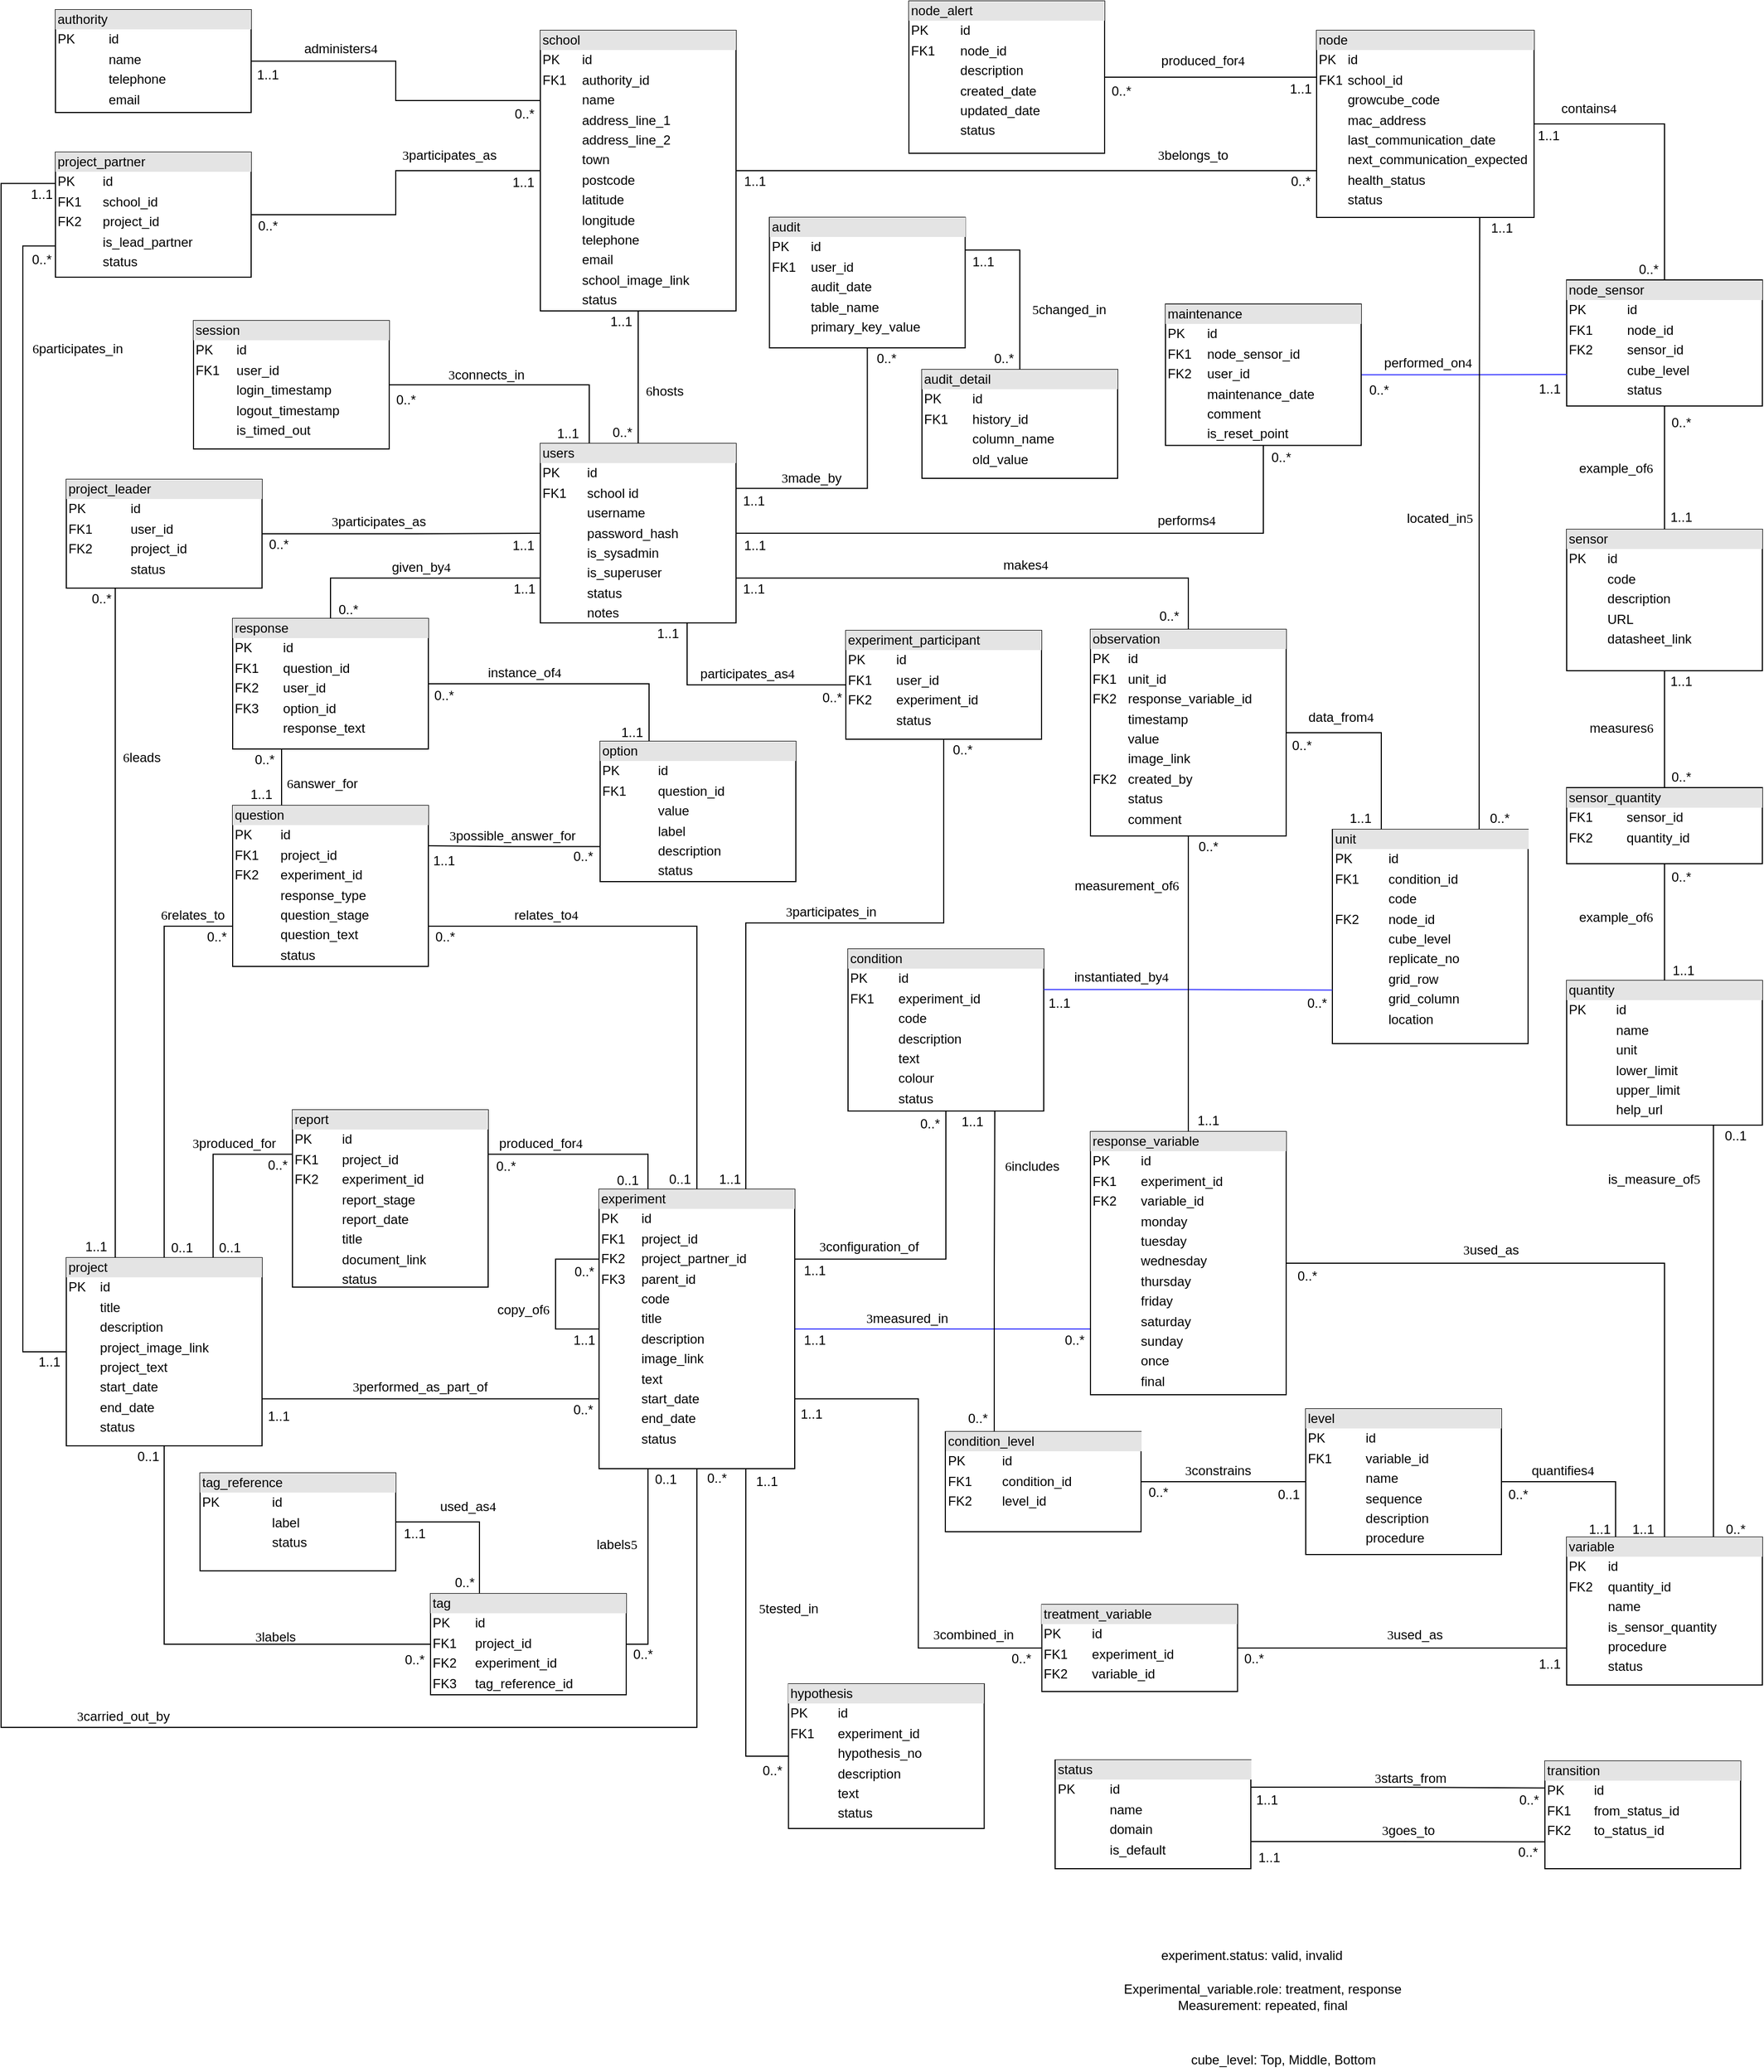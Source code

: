 <mxfile version="17.2.3" type="github">
  <diagram id="GT4HWWDPDFcIHrZqEgRG" name="Page-1">
    <mxGraphModel dx="1186" dy="739" grid="1" gridSize="10" guides="1" tooltips="1" connect="1" arrows="1" fold="1" page="1" pageScale="1" pageWidth="1654" pageHeight="1169" math="0" shadow="0">
      <root>
        <mxCell id="0" />
        <mxCell id="1" parent="0" />
        <mxCell id="s1vKow9W-h1bm-lspdOA-6" style="edgeStyle=orthogonalEdgeStyle;rounded=0;orthogonalLoop=1;jettySize=auto;html=1;entryX=1;entryY=0.5;entryDx=0;entryDy=0;endArrow=none;endFill=0;exitX=0;exitY=0.5;exitDx=0;exitDy=0;" parent="1" source="DI7pAqTGVOurwR-3GRII-1" target="s1vKow9W-h1bm-lspdOA-1" edge="1">
          <mxGeometry relative="1" as="geometry" />
        </mxCell>
        <mxCell id="s1vKow9W-h1bm-lspdOA-41" style="edgeStyle=orthogonalEdgeStyle;rounded=0;orthogonalLoop=1;jettySize=auto;html=1;endArrow=none;endFill=0;" parent="1" source="DI7pAqTGVOurwR-3GRII-1" target="DI7pAqTGVOurwR-3GRII-2" edge="1">
          <mxGeometry relative="1" as="geometry" />
        </mxCell>
        <mxCell id="DI7pAqTGVOurwR-3GRII-1" value="&lt;div style=&quot;box-sizing: border-box ; width: 100% ; background: #e4e4e4 ; padding: 2px&quot;&gt;school&lt;/div&gt;&lt;table style=&quot;width: 100% ; font-size: 1em&quot; cellpadding=&quot;2&quot; cellspacing=&quot;0&quot;&gt;&lt;tbody&gt;&lt;tr&gt;&lt;td&gt;PK&lt;/td&gt;&lt;td&gt;id&lt;/td&gt;&lt;/tr&gt;&lt;tr&gt;&lt;td&gt;FK1&lt;/td&gt;&lt;td&gt;authority_id&lt;/td&gt;&lt;/tr&gt;&lt;tr&gt;&lt;td&gt;&lt;br&gt;&lt;/td&gt;&lt;td&gt;name&lt;/td&gt;&lt;/tr&gt;&lt;tr&gt;&lt;td&gt;&lt;/td&gt;&lt;td&gt;address_line_1&lt;/td&gt;&lt;/tr&gt;&lt;tr&gt;&lt;td&gt;&lt;br&gt;&lt;/td&gt;&lt;td&gt;address_line_2&lt;/td&gt;&lt;/tr&gt;&lt;tr&gt;&lt;td&gt;&lt;br&gt;&lt;/td&gt;&lt;td&gt;town&lt;/td&gt;&lt;/tr&gt;&lt;tr&gt;&lt;td&gt;&lt;br&gt;&lt;/td&gt;&lt;td&gt;postcode&lt;/td&gt;&lt;/tr&gt;&lt;tr&gt;&lt;td&gt;&lt;br&gt;&lt;/td&gt;&lt;td&gt;latitude&lt;/td&gt;&lt;/tr&gt;&lt;tr&gt;&lt;td&gt;&lt;br&gt;&lt;/td&gt;&lt;td&gt;longitude&lt;/td&gt;&lt;/tr&gt;&lt;tr&gt;&lt;td&gt;&lt;br&gt;&lt;/td&gt;&lt;td&gt;telephone&lt;/td&gt;&lt;/tr&gt;&lt;tr&gt;&lt;td&gt;&lt;br&gt;&lt;/td&gt;&lt;td&gt;email&lt;/td&gt;&lt;/tr&gt;&lt;tr&gt;&lt;td&gt;&lt;br&gt;&lt;/td&gt;&lt;td&gt;school_image_link&lt;/td&gt;&lt;/tr&gt;&lt;tr&gt;&lt;td&gt;&lt;br&gt;&lt;/td&gt;&lt;td&gt;status&lt;/td&gt;&lt;/tr&gt;&lt;/tbody&gt;&lt;/table&gt;" style="verticalAlign=top;align=left;overflow=fill;html=1;" parent="1" vertex="1">
          <mxGeometry x="516" y="49" width="180" height="258" as="geometry" />
        </mxCell>
        <mxCell id="5m0OywbSjmkyc2m53UQx-3" style="edgeStyle=orthogonalEdgeStyle;rounded=0;orthogonalLoop=1;jettySize=auto;html=1;entryX=0;entryY=0.5;entryDx=0;entryDy=0;endArrow=none;endFill=0;exitX=0.75;exitY=1;exitDx=0;exitDy=0;" parent="1" source="DI7pAqTGVOurwR-3GRII-2" target="5m0OywbSjmkyc2m53UQx-1" edge="1">
          <mxGeometry relative="1" as="geometry">
            <mxPoint x="651" y="605" as="sourcePoint" />
          </mxGeometry>
        </mxCell>
        <mxCell id="DI7pAqTGVOurwR-3GRII-2" value="&lt;div style=&quot;box-sizing: border-box ; width: 100% ; background: #e4e4e4 ; padding: 2px&quot;&gt;users&lt;/div&gt;&lt;table style=&quot;width: 100% ; font-size: 1em&quot; cellpadding=&quot;2&quot; cellspacing=&quot;0&quot;&gt;&lt;tbody&gt;&lt;tr&gt;&lt;td&gt;PK&lt;/td&gt;&lt;td&gt;id&lt;/td&gt;&lt;/tr&gt;&lt;tr&gt;&lt;td&gt;FK1&lt;/td&gt;&lt;td&gt;school id&lt;/td&gt;&lt;/tr&gt;&lt;tr&gt;&lt;td&gt;&lt;/td&gt;&lt;td&gt;username&lt;/td&gt;&lt;/tr&gt;&lt;tr&gt;&lt;td&gt;&lt;br&gt;&lt;/td&gt;&lt;td&gt;password_hash&lt;/td&gt;&lt;/tr&gt;&lt;tr&gt;&lt;td&gt;&lt;br&gt;&lt;/td&gt;&lt;td&gt;is_sysadmin&lt;/td&gt;&lt;/tr&gt;&lt;tr&gt;&lt;td&gt;&lt;br&gt;&lt;/td&gt;&lt;td&gt;is_superuser&lt;br&gt;&lt;/td&gt;&lt;/tr&gt;&lt;tr&gt;&lt;td&gt;&lt;br&gt;&lt;/td&gt;&lt;td&gt;status&lt;/td&gt;&lt;/tr&gt;&lt;tr&gt;&lt;td&gt;&lt;br&gt;&lt;/td&gt;&lt;td&gt;notes&lt;/td&gt;&lt;/tr&gt;&lt;/tbody&gt;&lt;/table&gt;" style="verticalAlign=top;align=left;overflow=fill;html=1;" parent="1" vertex="1">
          <mxGeometry x="516" y="429" width="180" height="165" as="geometry" />
        </mxCell>
        <mxCell id="s1vKow9W-h1bm-lspdOA-24" style="edgeStyle=orthogonalEdgeStyle;rounded=0;orthogonalLoop=1;jettySize=auto;html=1;endArrow=none;endFill=0;exitX=0;exitY=0.75;exitDx=0;exitDy=0;" parent="1" source="DI7pAqTGVOurwR-3GRII-3" target="DI7pAqTGVOurwR-3GRII-1" edge="1">
          <mxGeometry relative="1" as="geometry" />
        </mxCell>
        <mxCell id="mU0qmPMMRrktK2oFucwa-7" style="edgeStyle=orthogonalEdgeStyle;rounded=0;orthogonalLoop=1;jettySize=auto;html=1;entryX=0.5;entryY=0;entryDx=0;entryDy=0;endArrow=none;endFill=0;exitX=1;exitY=0.5;exitDx=0;exitDy=0;" parent="1" source="DI7pAqTGVOurwR-3GRII-3" target="mU0qmPMMRrktK2oFucwa-3" edge="1">
          <mxGeometry relative="1" as="geometry" />
        </mxCell>
        <mxCell id="DI7pAqTGVOurwR-3GRII-3" value="&lt;div style=&quot;box-sizing: border-box ; width: 100% ; background: #e4e4e4 ; padding: 2px&quot;&gt;node&lt;/div&gt;&lt;table style=&quot;width: 100% ; font-size: 1em&quot; cellpadding=&quot;2&quot; cellspacing=&quot;0&quot;&gt;&lt;tbody&gt;&lt;tr&gt;&lt;td&gt;PK&lt;/td&gt;&lt;td&gt;id&lt;/td&gt;&lt;/tr&gt;&lt;tr&gt;&lt;td&gt;FK1&lt;/td&gt;&lt;td&gt;school_id&lt;/td&gt;&lt;/tr&gt;&lt;tr&gt;&lt;td&gt;&lt;/td&gt;&lt;td&gt;growcube_code&lt;/td&gt;&lt;/tr&gt;&lt;tr&gt;&lt;td&gt;&lt;br&gt;&lt;/td&gt;&lt;td&gt;mac_address&lt;/td&gt;&lt;/tr&gt;&lt;tr&gt;&lt;td&gt;&lt;br&gt;&lt;/td&gt;&lt;td&gt;last_communication_date&lt;/td&gt;&lt;/tr&gt;&lt;tr&gt;&lt;td&gt;&lt;br&gt;&lt;/td&gt;&lt;td&gt;next_communication_expected&lt;/td&gt;&lt;/tr&gt;&lt;tr&gt;&lt;td&gt;&lt;br&gt;&lt;/td&gt;&lt;td&gt;health_status&lt;/td&gt;&lt;/tr&gt;&lt;tr&gt;&lt;td&gt;&lt;br&gt;&lt;/td&gt;&lt;td&gt;status&lt;/td&gt;&lt;/tr&gt;&lt;/tbody&gt;&lt;/table&gt;" style="verticalAlign=top;align=left;overflow=fill;html=1;" parent="1" vertex="1">
          <mxGeometry x="1230" y="49" width="200" height="172" as="geometry" />
        </mxCell>
        <mxCell id="s1vKow9W-h1bm-lspdOA-9" style="edgeStyle=orthogonalEdgeStyle;rounded=0;orthogonalLoop=1;jettySize=auto;html=1;endArrow=none;endFill=0;exitX=1;exitY=0.75;exitDx=0;exitDy=0;entryX=0;entryY=0.75;entryDx=0;entryDy=0;" parent="1" source="DI7pAqTGVOurwR-3GRII-4" target="DI7pAqTGVOurwR-3GRII-5" edge="1">
          <mxGeometry relative="1" as="geometry" />
        </mxCell>
        <mxCell id="s1vKow9W-h1bm-lspdOA-26" style="edgeStyle=orthogonalEdgeStyle;rounded=0;orthogonalLoop=1;jettySize=auto;html=1;entryX=0;entryY=0.25;entryDx=0;entryDy=0;endArrow=none;endFill=0;exitX=0.75;exitY=0;exitDx=0;exitDy=0;" parent="1" source="DI7pAqTGVOurwR-3GRII-4" target="s1vKow9W-h1bm-lspdOA-25" edge="1">
          <mxGeometry relative="1" as="geometry" />
        </mxCell>
        <mxCell id="s1vKow9W-h1bm-lspdOA-44" style="edgeStyle=orthogonalEdgeStyle;rounded=0;orthogonalLoop=1;jettySize=auto;html=1;exitX=0.25;exitY=0;exitDx=0;exitDy=0;endArrow=none;endFill=0;entryX=0.25;entryY=1;entryDx=0;entryDy=0;strokeColor=#000000;" parent="1" source="DI7pAqTGVOurwR-3GRII-4" target="s1vKow9W-h1bm-lspdOA-2" edge="1">
          <mxGeometry relative="1" as="geometry" />
        </mxCell>
        <mxCell id="1vY7KWK3URtFZs-Z1HUP-3" style="edgeStyle=orthogonalEdgeStyle;rounded=0;orthogonalLoop=1;jettySize=auto;html=1;endArrow=none;endFill=0;exitX=0.5;exitY=1;exitDx=0;exitDy=0;entryX=0;entryY=0.5;entryDx=0;entryDy=0;" parent="1" source="DI7pAqTGVOurwR-3GRII-4" target="1vY7KWK3URtFZs-Z1HUP-1" edge="1">
          <mxGeometry relative="1" as="geometry" />
        </mxCell>
        <mxCell id="DI7pAqTGVOurwR-3GRII-4" value="&lt;div style=&quot;box-sizing: border-box ; width: 100% ; background: #e4e4e4 ; padding: 2px&quot;&gt;project&lt;/div&gt;&lt;table style=&quot;width: 100% ; font-size: 1em&quot; cellpadding=&quot;2&quot; cellspacing=&quot;0&quot;&gt;&lt;tbody&gt;&lt;tr&gt;&lt;td&gt;PK&lt;/td&gt;&lt;td&gt;id&lt;/td&gt;&lt;/tr&gt;&lt;tr&gt;&lt;td&gt;&lt;br&gt;&lt;/td&gt;&lt;td&gt;title&lt;/td&gt;&lt;/tr&gt;&lt;tr&gt;&lt;td&gt;&lt;/td&gt;&lt;td&gt;description&lt;/td&gt;&lt;/tr&gt;&lt;tr&gt;&lt;td&gt;&lt;br&gt;&lt;/td&gt;&lt;td&gt;project_image_link&lt;br&gt;&lt;/td&gt;&lt;/tr&gt;&lt;tr&gt;&lt;td&gt;&lt;br&gt;&lt;/td&gt;&lt;td&gt;project_text&lt;br&gt;&lt;/td&gt;&lt;/tr&gt;&lt;tr&gt;&lt;td&gt;&lt;br&gt;&lt;/td&gt;&lt;td&gt;start_date&lt;/td&gt;&lt;/tr&gt;&lt;tr&gt;&lt;td&gt;&lt;br&gt;&lt;/td&gt;&lt;td&gt;end_date&lt;/td&gt;&lt;/tr&gt;&lt;tr&gt;&lt;td&gt;&lt;br&gt;&lt;/td&gt;&lt;td&gt;status&lt;/td&gt;&lt;/tr&gt;&lt;/tbody&gt;&lt;/table&gt;" style="verticalAlign=top;align=left;overflow=fill;html=1;" parent="1" vertex="1">
          <mxGeometry x="80" y="1178" width="180" height="173" as="geometry" />
        </mxCell>
        <mxCell id="s1vKow9W-h1bm-lspdOA-13" style="edgeStyle=orthogonalEdgeStyle;rounded=0;orthogonalLoop=1;jettySize=auto;html=1;endArrow=none;endFill=0;exitX=0.75;exitY=1;exitDx=0;exitDy=0;entryX=0;entryY=0.5;entryDx=0;entryDy=0;" parent="1" source="DI7pAqTGVOurwR-3GRII-5" target="DI7pAqTGVOurwR-3GRII-8" edge="1">
          <mxGeometry relative="1" as="geometry" />
        </mxCell>
        <mxCell id="s1vKow9W-h1bm-lspdOA-27" style="edgeStyle=orthogonalEdgeStyle;rounded=0;orthogonalLoop=1;jettySize=auto;html=1;entryX=1;entryY=0.25;entryDx=0;entryDy=0;endArrow=none;endFill=0;exitX=0.25;exitY=0;exitDx=0;exitDy=0;" parent="1" source="DI7pAqTGVOurwR-3GRII-5" target="s1vKow9W-h1bm-lspdOA-25" edge="1">
          <mxGeometry relative="1" as="geometry" />
        </mxCell>
        <mxCell id="5m0OywbSjmkyc2m53UQx-17" style="edgeStyle=orthogonalEdgeStyle;rounded=0;orthogonalLoop=1;jettySize=auto;html=1;endArrow=none;endFill=0;exitX=0.5;exitY=1;exitDx=0;exitDy=0;entryX=0;entryY=0.25;entryDx=0;entryDy=0;" parent="1" source="DI7pAqTGVOurwR-3GRII-5" target="s1vKow9W-h1bm-lspdOA-1" edge="1">
          <mxGeometry relative="1" as="geometry">
            <Array as="points">
              <mxPoint x="660" y="1610" />
              <mxPoint x="20" y="1610" />
              <mxPoint x="20" y="190" />
            </Array>
            <mxPoint x="60" y="190" as="targetPoint" />
          </mxGeometry>
        </mxCell>
        <mxCell id="WjNhhuJdtWNr5A4e5TFz-3" style="edgeStyle=orthogonalEdgeStyle;rounded=0;orthogonalLoop=1;jettySize=auto;html=1;exitX=0;exitY=0.25;exitDx=0;exitDy=0;entryX=0;entryY=0.5;entryDx=0;entryDy=0;endArrow=none;endFill=0;" parent="1" source="DI7pAqTGVOurwR-3GRII-5" target="DI7pAqTGVOurwR-3GRII-5" edge="1">
          <mxGeometry relative="1" as="geometry">
            <mxPoint x="480" y="1322" as="targetPoint" />
            <Array as="points">
              <mxPoint x="530" y="1179" />
              <mxPoint x="530" y="1244" />
            </Array>
          </mxGeometry>
        </mxCell>
        <mxCell id="aL7XEjKd9jS-y_dC-duV-10" style="edgeStyle=orthogonalEdgeStyle;rounded=0;orthogonalLoop=1;jettySize=auto;html=1;exitX=1;exitY=0.75;exitDx=0;exitDy=0;entryX=0;entryY=0.5;entryDx=0;entryDy=0;endArrow=none;endFill=0;" parent="1" source="DI7pAqTGVOurwR-3GRII-5" target="DD1x3ATX39sKdNRuKgs3-3" edge="1">
          <mxGeometry relative="1" as="geometry" />
        </mxCell>
        <mxCell id="TlHJgKOlasTceP4vYHKM-23" style="edgeStyle=orthogonalEdgeStyle;rounded=0;orthogonalLoop=1;jettySize=auto;html=1;entryX=0;entryY=0.75;entryDx=0;entryDy=0;endArrow=none;endFill=0;strokeColor=#3333FF;" parent="1" source="DI7pAqTGVOurwR-3GRII-5" target="TlHJgKOlasTceP4vYHKM-15" edge="1">
          <mxGeometry relative="1" as="geometry" />
        </mxCell>
        <mxCell id="DI7pAqTGVOurwR-3GRII-5" value="&lt;div style=&quot;box-sizing: border-box ; width: 100% ; background: #e4e4e4 ; padding: 2px&quot;&gt;experiment&lt;/div&gt;&lt;table style=&quot;width: 100% ; font-size: 1em&quot; cellpadding=&quot;2&quot; cellspacing=&quot;0&quot;&gt;&lt;tbody&gt;&lt;tr&gt;&lt;td&gt;PK&lt;/td&gt;&lt;td&gt;id&lt;/td&gt;&lt;/tr&gt;&lt;tr&gt;&lt;td&gt;FK1&lt;/td&gt;&lt;td&gt;project_id&lt;/td&gt;&lt;/tr&gt;&lt;tr&gt;&lt;td&gt;FK2&lt;/td&gt;&lt;td&gt;project_partner_id&lt;/td&gt;&lt;/tr&gt;&lt;tr&gt;&lt;td&gt;FK3&lt;/td&gt;&lt;td&gt;parent_id&lt;/td&gt;&lt;/tr&gt;&lt;tr&gt;&lt;td&gt;&lt;/td&gt;&lt;td&gt;code&lt;/td&gt;&lt;/tr&gt;&lt;tr&gt;&lt;td&gt;&lt;br&gt;&lt;/td&gt;&lt;td&gt;title&lt;/td&gt;&lt;/tr&gt;&lt;tr&gt;&lt;td&gt;&lt;br&gt;&lt;/td&gt;&lt;td&gt;description&lt;/td&gt;&lt;/tr&gt;&lt;tr&gt;&lt;td&gt;&lt;br&gt;&lt;/td&gt;&lt;td&gt;image_link&lt;/td&gt;&lt;/tr&gt;&lt;tr&gt;&lt;td&gt;&lt;br&gt;&lt;/td&gt;&lt;td&gt;text&lt;/td&gt;&lt;/tr&gt;&lt;tr&gt;&lt;td&gt;&lt;br&gt;&lt;/td&gt;&lt;td&gt;start_date&lt;/td&gt;&lt;/tr&gt;&lt;tr&gt;&lt;td&gt;&lt;br&gt;&lt;/td&gt;&lt;td&gt;end_date&lt;/td&gt;&lt;/tr&gt;&lt;tr&gt;&lt;td&gt;&lt;br&gt;&lt;/td&gt;&lt;td&gt;status&lt;/td&gt;&lt;/tr&gt;&lt;/tbody&gt;&lt;/table&gt;" style="verticalAlign=top;align=left;overflow=fill;html=1;" parent="1" vertex="1">
          <mxGeometry x="570" y="1115" width="180" height="257" as="geometry" />
        </mxCell>
        <mxCell id="s1vKow9W-h1bm-lspdOA-23" style="edgeStyle=orthogonalEdgeStyle;rounded=0;orthogonalLoop=1;jettySize=auto;html=1;entryX=1;entryY=0.5;entryDx=0;entryDy=0;endArrow=none;endFill=0;exitX=0.25;exitY=0;exitDx=0;exitDy=0;" parent="1" source="DD1x3ATX39sKdNRuKgs3-5" target="s1vKow9W-h1bm-lspdOA-22" edge="1">
          <mxGeometry relative="1" as="geometry" />
        </mxCell>
        <mxCell id="aL7XEjKd9jS-y_dC-duV-4" style="edgeStyle=orthogonalEdgeStyle;rounded=0;orthogonalLoop=1;jettySize=auto;html=1;entryX=1;entryY=0.5;entryDx=0;entryDy=0;endArrow=none;endFill=0;exitX=0.25;exitY=0;exitDx=0;exitDy=0;" parent="1" source="DI7pAqTGVOurwR-3GRII-6" target="DD1x3ATX39sKdNRuKgs3-4" edge="1">
          <mxGeometry relative="1" as="geometry" />
        </mxCell>
        <mxCell id="aL7XEjKd9jS-y_dC-duV-11" style="edgeStyle=orthogonalEdgeStyle;rounded=0;orthogonalLoop=1;jettySize=auto;html=1;entryX=1;entryY=0.5;entryDx=0;entryDy=0;endArrow=none;endFill=0;exitX=0;exitY=0.75;exitDx=0;exitDy=0;" parent="1" source="DI7pAqTGVOurwR-3GRII-6" target="DD1x3ATX39sKdNRuKgs3-3" edge="1">
          <mxGeometry relative="1" as="geometry" />
        </mxCell>
        <mxCell id="DI7pAqTGVOurwR-3GRII-6" value="&lt;div style=&quot;box-sizing: border-box ; width: 100% ; background: #e4e4e4 ; padding: 2px&quot;&gt;variable&lt;/div&gt;&lt;table style=&quot;width: 100% ; font-size: 1em&quot; cellpadding=&quot;2&quot; cellspacing=&quot;0&quot;&gt;&lt;tbody&gt;&lt;tr&gt;&lt;td&gt;PK&lt;/td&gt;&lt;td&gt;id&lt;/td&gt;&lt;/tr&gt;&lt;tr&gt;&lt;td&gt;FK2&lt;/td&gt;&lt;td&gt;quantity_id&lt;/td&gt;&lt;/tr&gt;&lt;tr&gt;&lt;td&gt;&lt;br&gt;&lt;/td&gt;&lt;td&gt;name&lt;/td&gt;&lt;/tr&gt;&lt;tr&gt;&lt;td&gt;&lt;br&gt;&lt;/td&gt;&lt;td&gt;is_sensor_quantity&lt;/td&gt;&lt;/tr&gt;&lt;tr&gt;&lt;td&gt;&lt;br&gt;&lt;/td&gt;&lt;td&gt;procedure&lt;/td&gt;&lt;/tr&gt;&lt;tr&gt;&lt;td&gt;&lt;br&gt;&lt;/td&gt;&lt;td&gt;status&lt;/td&gt;&lt;/tr&gt;&lt;/tbody&gt;&lt;/table&gt;" style="verticalAlign=top;align=left;overflow=fill;html=1;" parent="1" vertex="1">
          <mxGeometry x="1460" y="1435" width="180" height="136" as="geometry" />
        </mxCell>
        <mxCell id="DI7pAqTGVOurwR-3GRII-8" value="&lt;div style=&quot;box-sizing: border-box ; width: 100% ; background: #e4e4e4 ; padding: 2px&quot;&gt;hypothesis&lt;/div&gt;&lt;table style=&quot;width: 100% ; font-size: 1em&quot; cellpadding=&quot;2&quot; cellspacing=&quot;0&quot;&gt;&lt;tbody&gt;&lt;tr&gt;&lt;td&gt;PK&lt;/td&gt;&lt;td&gt;id&lt;/td&gt;&lt;/tr&gt;&lt;tr&gt;&lt;td&gt;FK1&lt;/td&gt;&lt;td&gt;experiment_id&lt;/td&gt;&lt;/tr&gt;&lt;tr&gt;&lt;td&gt;&lt;/td&gt;&lt;td&gt;hypothesis_no&lt;/td&gt;&lt;/tr&gt;&lt;tr&gt;&lt;td&gt;&lt;br&gt;&lt;/td&gt;&lt;td&gt;description&lt;/td&gt;&lt;/tr&gt;&lt;tr&gt;&lt;td&gt;&lt;br&gt;&lt;/td&gt;&lt;td&gt;text&lt;/td&gt;&lt;/tr&gt;&lt;tr&gt;&lt;td&gt;&lt;br&gt;&lt;/td&gt;&lt;td&gt;status&lt;/td&gt;&lt;/tr&gt;&lt;/tbody&gt;&lt;/table&gt;" style="verticalAlign=top;align=left;overflow=fill;html=1;" parent="1" vertex="1">
          <mxGeometry x="744.25" y="1570" width="180" height="133" as="geometry" />
        </mxCell>
        <mxCell id="s1vKow9W-h1bm-lspdOA-7" style="edgeStyle=orthogonalEdgeStyle;rounded=0;orthogonalLoop=1;jettySize=auto;html=1;endArrow=none;endFill=0;exitX=0;exitY=0.75;exitDx=0;exitDy=0;entryX=0;entryY=0.5;entryDx=0;entryDy=0;startArrow=none;" parent="1" source="s1vKow9W-h1bm-lspdOA-1" target="DI7pAqTGVOurwR-3GRII-4" edge="1">
          <mxGeometry relative="1" as="geometry">
            <Array as="points">
              <mxPoint x="40" y="247" />
              <mxPoint x="40" y="1265" />
            </Array>
          </mxGeometry>
        </mxCell>
        <mxCell id="s1vKow9W-h1bm-lspdOA-1" value="&lt;div style=&quot;box-sizing: border-box ; width: 100% ; background: #e4e4e4 ; padding: 2px&quot;&gt;project_partner&lt;/div&gt;&lt;table style=&quot;width: 100% ; font-size: 1em&quot; cellpadding=&quot;2&quot; cellspacing=&quot;0&quot;&gt;&lt;tbody&gt;&lt;tr&gt;&lt;td&gt;PK&lt;/td&gt;&lt;td&gt;id&lt;/td&gt;&lt;/tr&gt;&lt;tr&gt;&lt;td&gt;FK1&lt;/td&gt;&lt;td&gt;school_id&lt;/td&gt;&lt;/tr&gt;&lt;tr&gt;&lt;td&gt;FK2&lt;/td&gt;&lt;td&gt;project_id&lt;/td&gt;&lt;/tr&gt;&lt;tr&gt;&lt;td&gt;&lt;br&gt;&lt;/td&gt;&lt;td&gt;is_lead_partner&lt;/td&gt;&lt;/tr&gt;&lt;tr&gt;&lt;td&gt;&lt;br&gt;&lt;/td&gt;&lt;td&gt;status&lt;br&gt;&lt;/td&gt;&lt;/tr&gt;&lt;/tbody&gt;&lt;/table&gt;" style="verticalAlign=top;align=left;overflow=fill;html=1;" parent="1" vertex="1">
          <mxGeometry x="70" y="161" width="180" height="115" as="geometry" />
        </mxCell>
        <mxCell id="s1vKow9W-h1bm-lspdOA-43" style="edgeStyle=orthogonalEdgeStyle;rounded=0;orthogonalLoop=1;jettySize=auto;html=1;entryX=0;entryY=0.5;entryDx=0;entryDy=0;endArrow=none;endFill=0;" parent="1" source="s1vKow9W-h1bm-lspdOA-2" target="DI7pAqTGVOurwR-3GRII-2" edge="1">
          <mxGeometry relative="1" as="geometry" />
        </mxCell>
        <mxCell id="s1vKow9W-h1bm-lspdOA-2" value="&lt;div style=&quot;box-sizing: border-box ; width: 100% ; background: #e4e4e4 ; padding: 2px&quot;&gt;project_leader&lt;/div&gt;&lt;table style=&quot;width: 100% ; font-size: 1em&quot; cellpadding=&quot;2&quot; cellspacing=&quot;0&quot;&gt;&lt;tbody&gt;&lt;tr&gt;&lt;td&gt;PK&lt;/td&gt;&lt;td&gt;id&lt;/td&gt;&lt;/tr&gt;&lt;tr&gt;&lt;td&gt;FK1&lt;/td&gt;&lt;td&gt;user_id&lt;/td&gt;&lt;/tr&gt;&lt;tr&gt;&lt;td&gt;FK2&lt;/td&gt;&lt;td&gt;project_id&lt;/td&gt;&lt;/tr&gt;&lt;tr&gt;&lt;td&gt;&lt;br&gt;&lt;/td&gt;&lt;td&gt;status&lt;/td&gt;&lt;/tr&gt;&lt;/tbody&gt;&lt;/table&gt;" style="verticalAlign=top;align=left;overflow=fill;html=1;" parent="1" vertex="1">
          <mxGeometry x="80" y="462" width="180" height="100" as="geometry" />
        </mxCell>
        <mxCell id="s1vKow9W-h1bm-lspdOA-21" style="edgeStyle=orthogonalEdgeStyle;rounded=0;orthogonalLoop=1;jettySize=auto;html=1;entryX=0.75;entryY=0;entryDx=0;entryDy=0;endArrow=none;endFill=0;exitX=0.75;exitY=1;exitDx=0;exitDy=0;" parent="1" source="mU0qmPMMRrktK2oFucwa-6" target="DI7pAqTGVOurwR-3GRII-6" edge="1">
          <mxGeometry relative="1" as="geometry">
            <mxPoint x="1210" y="825" as="sourcePoint" />
          </mxGeometry>
        </mxCell>
        <mxCell id="5m0OywbSjmkyc2m53UQx-10" style="edgeStyle=orthogonalEdgeStyle;rounded=0;orthogonalLoop=1;jettySize=auto;html=1;entryX=1;entryY=0.75;entryDx=0;entryDy=0;endArrow=none;endFill=0;exitX=0.5;exitY=0;exitDx=0;exitDy=0;" parent="1" source="s1vKow9W-h1bm-lspdOA-22" target="DI7pAqTGVOurwR-3GRII-2" edge="1">
          <mxGeometry relative="1" as="geometry">
            <mxPoint x="1280" y="628" as="sourcePoint" />
          </mxGeometry>
        </mxCell>
        <mxCell id="s1vKow9W-h1bm-lspdOA-22" value="&lt;div style=&quot;box-sizing: border-box ; width: 100% ; background: #e4e4e4 ; padding: 2px&quot;&gt;observation&lt;/div&gt;&lt;table style=&quot;width: 100% ; font-size: 1em&quot; cellpadding=&quot;2&quot; cellspacing=&quot;0&quot;&gt;&lt;tbody&gt;&lt;tr&gt;&lt;td&gt;PK&lt;/td&gt;&lt;td&gt;id&lt;/td&gt;&lt;/tr&gt;&lt;tr&gt;&lt;td&gt;FK1&lt;/td&gt;&lt;td&gt;unit_id&lt;/td&gt;&lt;/tr&gt;&lt;tr&gt;&lt;td&gt;FK2&lt;/td&gt;&lt;td&gt;response_variable_id&lt;/td&gt;&lt;/tr&gt;&lt;tr&gt;&lt;td&gt;&lt;br&gt;&lt;/td&gt;&lt;td&gt;timestamp&lt;/td&gt;&lt;/tr&gt;&lt;tr&gt;&lt;td&gt;&lt;/td&gt;&lt;td&gt;value&lt;/td&gt;&lt;/tr&gt;&lt;tr&gt;&lt;td&gt;&lt;br&gt;&lt;/td&gt;&lt;td&gt;image_link&lt;/td&gt;&lt;/tr&gt;&lt;tr&gt;&lt;td&gt;FK2&lt;/td&gt;&lt;td&gt;created_by&lt;/td&gt;&lt;/tr&gt;&lt;tr&gt;&lt;td&gt;&lt;br&gt;&lt;/td&gt;&lt;td&gt;status&lt;/td&gt;&lt;/tr&gt;&lt;tr&gt;&lt;td&gt;&lt;br&gt;&lt;/td&gt;&lt;td&gt;comment&lt;/td&gt;&lt;/tr&gt;&lt;/tbody&gt;&lt;/table&gt;" style="verticalAlign=top;align=left;overflow=fill;html=1;" parent="1" vertex="1">
          <mxGeometry x="1022" y="600" width="180" height="190" as="geometry" />
        </mxCell>
        <mxCell id="s1vKow9W-h1bm-lspdOA-25" value="&lt;div style=&quot;box-sizing: border-box ; width: 100% ; background: #e4e4e4 ; padding: 2px&quot;&gt;report&lt;/div&gt;&lt;table style=&quot;width: 100% ; font-size: 1em&quot; cellpadding=&quot;2&quot; cellspacing=&quot;0&quot;&gt;&lt;tbody&gt;&lt;tr&gt;&lt;td&gt;PK&lt;/td&gt;&lt;td&gt;id&lt;/td&gt;&lt;/tr&gt;&lt;tr&gt;&lt;td&gt;FK1&lt;/td&gt;&lt;td&gt;project_id&lt;/td&gt;&lt;/tr&gt;&lt;tr&gt;&lt;td&gt;FK2&lt;/td&gt;&lt;td&gt;experiment_id&lt;/td&gt;&lt;/tr&gt;&lt;tr&gt;&lt;td&gt;&lt;br&gt;&lt;/td&gt;&lt;td&gt;report_stage&lt;/td&gt;&lt;/tr&gt;&lt;tr&gt;&lt;td&gt;&lt;/td&gt;&lt;td&gt;report_date&lt;/td&gt;&lt;/tr&gt;&lt;tr&gt;&lt;td&gt;&lt;br&gt;&lt;/td&gt;&lt;td&gt;title&lt;/td&gt;&lt;/tr&gt;&lt;tr&gt;&lt;td&gt;&lt;br&gt;&lt;/td&gt;&lt;td&gt;document_link&lt;/td&gt;&lt;/tr&gt;&lt;tr&gt;&lt;td&gt;&lt;br&gt;&lt;/td&gt;&lt;td&gt;status&lt;/td&gt;&lt;/tr&gt;&lt;/tbody&gt;&lt;/table&gt;" style="verticalAlign=top;align=left;overflow=fill;html=1;" parent="1" vertex="1">
          <mxGeometry x="288" y="1042" width="180" height="163" as="geometry" />
        </mxCell>
        <mxCell id="s1vKow9W-h1bm-lspdOA-47" style="edgeStyle=orthogonalEdgeStyle;rounded=0;orthogonalLoop=1;jettySize=auto;html=1;endArrow=none;endFill=0;exitX=0.5;exitY=0;exitDx=0;exitDy=0;entryX=1;entryY=0.25;entryDx=0;entryDy=0;" parent="1" source="s1vKow9W-h1bm-lspdOA-38" target="DI7pAqTGVOurwR-3GRII-2" edge="1">
          <mxGeometry relative="1" as="geometry" />
        </mxCell>
        <mxCell id="6Ui2vip5lag4kYrlvUSC-4" style="edgeStyle=orthogonalEdgeStyle;rounded=0;orthogonalLoop=1;jettySize=auto;html=1;entryX=0.5;entryY=0;entryDx=0;entryDy=0;endArrow=none;endFill=0;exitX=0;exitY=0.75;exitDx=0;exitDy=0;" parent="1" source="s1vKow9W-h1bm-lspdOA-38" target="mU0qmPMMRrktK2oFucwa-1" edge="1">
          <mxGeometry relative="1" as="geometry" />
        </mxCell>
        <mxCell id="s1vKow9W-h1bm-lspdOA-38" value="&lt;div style=&quot;box-sizing: border-box ; width: 100% ; background: #e4e4e4 ; padding: 2px&quot;&gt;audit&lt;/div&gt;&lt;table style=&quot;width: 100% ; font-size: 1em&quot; cellpadding=&quot;2&quot; cellspacing=&quot;0&quot;&gt;&lt;tbody&gt;&lt;tr&gt;&lt;td&gt;PK&lt;/td&gt;&lt;td&gt;id&lt;/td&gt;&lt;/tr&gt;&lt;tr&gt;&lt;td&gt;FK1&lt;/td&gt;&lt;td&gt;user_id&lt;/td&gt;&lt;/tr&gt;&lt;tr&gt;&lt;td&gt;&lt;/td&gt;&lt;td&gt;audit_date&lt;/td&gt;&lt;/tr&gt;&lt;tr&gt;&lt;td&gt;&lt;br&gt;&lt;/td&gt;&lt;td&gt;table_name&lt;/td&gt;&lt;/tr&gt;&lt;tr&gt;&lt;td&gt;&lt;br&gt;&lt;/td&gt;&lt;td&gt;primary_key_value&lt;/td&gt;&lt;/tr&gt;&lt;/tbody&gt;&lt;/table&gt;" style="verticalAlign=top;align=left;overflow=fill;html=1;direction=west;" parent="1" vertex="1">
          <mxGeometry x="726.75" y="221" width="180" height="120" as="geometry" />
        </mxCell>
        <mxCell id="mU0qmPMMRrktK2oFucwa-1" value="&lt;div style=&quot;box-sizing: border-box ; width: 100% ; background: #e4e4e4 ; padding: 2px&quot;&gt;audit_detail&lt;/div&gt;&lt;table style=&quot;width: 100% ; font-size: 1em&quot; cellpadding=&quot;2&quot; cellspacing=&quot;0&quot;&gt;&lt;tbody&gt;&lt;tr&gt;&lt;td&gt;PK&lt;/td&gt;&lt;td&gt;id&lt;/td&gt;&lt;/tr&gt;&lt;tr&gt;&lt;td&gt;FK1&lt;/td&gt;&lt;td&gt;history_id&lt;/td&gt;&lt;/tr&gt;&lt;tr&gt;&lt;td&gt;&lt;/td&gt;&lt;td&gt;column_name&lt;/td&gt;&lt;/tr&gt;&lt;tr&gt;&lt;td&gt;&lt;br&gt;&lt;/td&gt;&lt;td&gt;old_value&lt;/td&gt;&lt;/tr&gt;&lt;/tbody&gt;&lt;/table&gt;" style="verticalAlign=top;align=left;overflow=fill;html=1;" parent="1" vertex="1">
          <mxGeometry x="867" y="361" width="180" height="100" as="geometry" />
        </mxCell>
        <mxCell id="mU0qmPMMRrktK2oFucwa-3" value="&lt;div style=&quot;box-sizing: border-box ; width: 100% ; background: #e4e4e4 ; padding: 2px&quot;&gt;node_sensor&lt;/div&gt;&lt;table style=&quot;width: 100% ; font-size: 1em&quot; cellpadding=&quot;2&quot; cellspacing=&quot;0&quot;&gt;&lt;tbody&gt;&lt;tr&gt;&lt;td&gt;PK&lt;/td&gt;&lt;td&gt;id&lt;/td&gt;&lt;/tr&gt;&lt;tr&gt;&lt;td&gt;FK1&lt;/td&gt;&lt;td&gt;node_id&lt;/td&gt;&lt;/tr&gt;&lt;tr&gt;&lt;td&gt;FK2&lt;/td&gt;&lt;td&gt;sensor_id&lt;br&gt;&lt;/td&gt;&lt;/tr&gt;&lt;tr&gt;&lt;td&gt;&lt;br&gt;&lt;/td&gt;&lt;td&gt;cube_level&lt;/td&gt;&lt;/tr&gt;&lt;tr&gt;&lt;td&gt;&lt;br&gt;&lt;/td&gt;&lt;td&gt;status&lt;/td&gt;&lt;/tr&gt;&lt;/tbody&gt;&lt;/table&gt;" style="verticalAlign=top;align=left;overflow=fill;html=1;" parent="1" vertex="1">
          <mxGeometry x="1460" y="278.5" width="180" height="116" as="geometry" />
        </mxCell>
        <mxCell id="mU0qmPMMRrktK2oFucwa-8" style="edgeStyle=orthogonalEdgeStyle;rounded=0;orthogonalLoop=1;jettySize=auto;html=1;entryX=0.5;entryY=1;entryDx=0;entryDy=0;endArrow=none;endFill=0;exitX=0.5;exitY=0;exitDx=0;exitDy=0;" parent="1" source="mU0qmPMMRrktK2oFucwa-4" target="mU0qmPMMRrktK2oFucwa-3" edge="1">
          <mxGeometry relative="1" as="geometry" />
        </mxCell>
        <mxCell id="mU0qmPMMRrktK2oFucwa-9" style="edgeStyle=orthogonalEdgeStyle;rounded=0;orthogonalLoop=1;jettySize=auto;html=1;entryX=0.5;entryY=0;entryDx=0;entryDy=0;endArrow=none;endFill=0;" parent="1" source="mU0qmPMMRrktK2oFucwa-4" target="mU0qmPMMRrktK2oFucwa-5" edge="1">
          <mxGeometry relative="1" as="geometry" />
        </mxCell>
        <mxCell id="mU0qmPMMRrktK2oFucwa-4" value="&lt;div style=&quot;box-sizing: border-box ; width: 100% ; background: #e4e4e4 ; padding: 2px&quot;&gt;sensor&lt;/div&gt;&lt;table style=&quot;width: 100% ; font-size: 1em&quot; cellpadding=&quot;2&quot; cellspacing=&quot;0&quot;&gt;&lt;tbody&gt;&lt;tr&gt;&lt;td&gt;PK&lt;/td&gt;&lt;td&gt;id&lt;/td&gt;&lt;/tr&gt;&lt;tr&gt;&lt;td&gt;&lt;br&gt;&lt;/td&gt;&lt;td&gt;code&lt;/td&gt;&lt;/tr&gt;&lt;tr&gt;&lt;td&gt;&lt;/td&gt;&lt;td&gt;description&lt;/td&gt;&lt;/tr&gt;&lt;tr&gt;&lt;td&gt;&lt;br&gt;&lt;/td&gt;&lt;td&gt;URL&lt;/td&gt;&lt;/tr&gt;&lt;tr&gt;&lt;td&gt;&lt;br&gt;&lt;/td&gt;&lt;td&gt;datasheet_link&lt;/td&gt;&lt;/tr&gt;&lt;/tbody&gt;&lt;/table&gt;" style="verticalAlign=top;align=left;overflow=fill;html=1;" parent="1" vertex="1">
          <mxGeometry x="1460" y="508" width="180" height="130" as="geometry" />
        </mxCell>
        <mxCell id="mU0qmPMMRrktK2oFucwa-10" style="edgeStyle=orthogonalEdgeStyle;rounded=0;orthogonalLoop=1;jettySize=auto;html=1;entryX=0.5;entryY=0;entryDx=0;entryDy=0;endArrow=none;endFill=0;" parent="1" source="mU0qmPMMRrktK2oFucwa-5" target="mU0qmPMMRrktK2oFucwa-6" edge="1">
          <mxGeometry relative="1" as="geometry" />
        </mxCell>
        <mxCell id="mU0qmPMMRrktK2oFucwa-5" value="&lt;div style=&quot;box-sizing: border-box ; width: 100% ; background: #e4e4e4 ; padding: 2px&quot;&gt;sensor_quantity&lt;/div&gt;&lt;table style=&quot;width: 100% ; font-size: 1em&quot; cellpadding=&quot;2&quot; cellspacing=&quot;0&quot;&gt;&lt;tbody&gt;&lt;tr&gt;&lt;td&gt;FK1&lt;/td&gt;&lt;td&gt;sensor_id&lt;/td&gt;&lt;/tr&gt;&lt;tr&gt;&lt;td&gt;FK2&lt;/td&gt;&lt;td&gt;quantity_id&lt;/td&gt;&lt;/tr&gt;&lt;/tbody&gt;&lt;/table&gt;" style="verticalAlign=top;align=left;overflow=fill;html=1;" parent="1" vertex="1">
          <mxGeometry x="1460" y="745.5" width="180" height="70" as="geometry" />
        </mxCell>
        <mxCell id="mU0qmPMMRrktK2oFucwa-6" value="&lt;div style=&quot;box-sizing: border-box ; width: 100% ; background: #e4e4e4 ; padding: 2px&quot;&gt;quantity&lt;/div&gt;&lt;table style=&quot;width: 100% ; font-size: 1em&quot; cellpadding=&quot;2&quot; cellspacing=&quot;0&quot;&gt;&lt;tbody&gt;&lt;tr&gt;&lt;td&gt;PK&lt;/td&gt;&lt;td&gt;id&lt;/td&gt;&lt;/tr&gt;&lt;tr&gt;&lt;td&gt;&lt;br&gt;&lt;/td&gt;&lt;td&gt;name&lt;/td&gt;&lt;/tr&gt;&lt;tr&gt;&lt;td&gt;&lt;/td&gt;&lt;td&gt;unit&lt;/td&gt;&lt;/tr&gt;&lt;tr&gt;&lt;td&gt;&lt;br&gt;&lt;/td&gt;&lt;td&gt;lower_limit&lt;/td&gt;&lt;/tr&gt;&lt;tr&gt;&lt;td&gt;&lt;br&gt;&lt;/td&gt;&lt;td&gt;upper_limit&lt;/td&gt;&lt;/tr&gt;&lt;tr&gt;&lt;td&gt;&lt;br&gt;&lt;/td&gt;&lt;td&gt;help_url&lt;/td&gt;&lt;/tr&gt;&lt;/tbody&gt;&lt;/table&gt;" style="verticalAlign=top;align=left;overflow=fill;html=1;" parent="1" vertex="1">
          <mxGeometry x="1460" y="923" width="180" height="133" as="geometry" />
        </mxCell>
        <mxCell id="mU0qmPMMRrktK2oFucwa-12" style="edgeStyle=orthogonalEdgeStyle;rounded=0;orthogonalLoop=1;jettySize=auto;html=1;entryX=0;entryY=0.25;entryDx=0;entryDy=0;endArrow=none;endFill=0;exitX=1;exitY=0.5;exitDx=0;exitDy=0;" parent="1" source="mU0qmPMMRrktK2oFucwa-11" target="DI7pAqTGVOurwR-3GRII-3" edge="1">
          <mxGeometry relative="1" as="geometry" />
        </mxCell>
        <mxCell id="mU0qmPMMRrktK2oFucwa-11" value="&lt;div style=&quot;box-sizing: border-box ; width: 100% ; background: #e4e4e4 ; padding: 2px&quot;&gt;node_alert&lt;/div&gt;&lt;table style=&quot;width: 100% ; font-size: 1em&quot; cellpadding=&quot;2&quot; cellspacing=&quot;0&quot;&gt;&lt;tbody&gt;&lt;tr&gt;&lt;td&gt;PK&lt;/td&gt;&lt;td&gt;id&lt;/td&gt;&lt;/tr&gt;&lt;tr&gt;&lt;td&gt;FK1&lt;/td&gt;&lt;td&gt;node_id&lt;/td&gt;&lt;/tr&gt;&lt;tr&gt;&lt;td&gt;&lt;/td&gt;&lt;td&gt;description&lt;/td&gt;&lt;/tr&gt;&lt;tr&gt;&lt;td&gt;&lt;br&gt;&lt;/td&gt;&lt;td&gt;created_date&lt;/td&gt;&lt;/tr&gt;&lt;tr&gt;&lt;td&gt;&lt;br&gt;&lt;/td&gt;&lt;td&gt;updated_date&lt;/td&gt;&lt;/tr&gt;&lt;tr&gt;&lt;td&gt;&lt;br&gt;&lt;/td&gt;&lt;td&gt;status&lt;/td&gt;&lt;/tr&gt;&lt;tr&gt;&lt;td&gt;&lt;br&gt;&lt;/td&gt;&lt;td&gt;&lt;br&gt;&lt;/td&gt;&lt;/tr&gt;&lt;/tbody&gt;&lt;/table&gt;" style="verticalAlign=top;align=left;overflow=fill;html=1;" parent="1" vertex="1">
          <mxGeometry x="855" y="22" width="180" height="140" as="geometry" />
        </mxCell>
        <mxCell id="mU0qmPMMRrktK2oFucwa-15" value="0..*" style="text;html=1;align=center;verticalAlign=middle;resizable=0;points=[];autosize=1;strokeColor=none;fillColor=none;" parent="1" vertex="1">
          <mxGeometry x="1520" y="258.5" width="30" height="20" as="geometry" />
        </mxCell>
        <mxCell id="mU0qmPMMRrktK2oFucwa-16" value="0..*" style="text;html=1;align=center;verticalAlign=middle;resizable=0;points=[];autosize=1;strokeColor=none;fillColor=none;" parent="1" vertex="1">
          <mxGeometry x="540" y="1308" width="30" height="20" as="geometry" />
        </mxCell>
        <mxCell id="mU0qmPMMRrktK2oFucwa-17" value="0..*" style="text;html=1;align=center;verticalAlign=middle;resizable=0;points=[];autosize=1;strokeColor=none;fillColor=none;" parent="1" vertex="1">
          <mxGeometry x="469" y="1084" width="30" height="20" as="geometry" />
        </mxCell>
        <mxCell id="mU0qmPMMRrktK2oFucwa-19" value="0..*" style="text;html=1;align=center;verticalAlign=middle;resizable=0;points=[];autosize=1;strokeColor=none;fillColor=none;" parent="1" vertex="1">
          <mxGeometry x="1550" y="399.5" width="30" height="20" as="geometry" />
        </mxCell>
        <mxCell id="mU0qmPMMRrktK2oFucwa-20" value="0..*" style="text;html=1;align=center;verticalAlign=middle;resizable=0;points=[];autosize=1;strokeColor=none;fillColor=none;" parent="1" vertex="1">
          <mxGeometry x="927" y="341" width="30" height="20" as="geometry" />
        </mxCell>
        <mxCell id="mU0qmPMMRrktK2oFucwa-21" value="0..*" style="text;html=1;align=center;verticalAlign=middle;resizable=0;points=[];autosize=1;strokeColor=none;fillColor=none;" parent="1" vertex="1">
          <mxGeometry x="259" y="1083" width="30" height="20" as="geometry" />
        </mxCell>
        <mxCell id="mU0qmPMMRrktK2oFucwa-22" value="0..*" style="text;html=1;align=center;verticalAlign=middle;resizable=0;points=[];autosize=1;strokeColor=none;fillColor=none;" parent="1" vertex="1">
          <mxGeometry x="819.25" y="341" width="30" height="20" as="geometry" />
        </mxCell>
        <mxCell id="mU0qmPMMRrktK2oFucwa-23" value="0..*" style="text;html=1;align=center;verticalAlign=middle;resizable=0;points=[];autosize=1;strokeColor=none;fillColor=none;" parent="1" vertex="1">
          <mxGeometry x="1200" y="178" width="30" height="20" as="geometry" />
        </mxCell>
        <mxCell id="mU0qmPMMRrktK2oFucwa-25" value="0..*" style="text;html=1;align=center;verticalAlign=middle;resizable=0;points=[];autosize=1;strokeColor=none;fillColor=none;" parent="1" vertex="1">
          <mxGeometry x="250" y="219" width="30" height="20" as="geometry" />
        </mxCell>
        <mxCell id="mU0qmPMMRrktK2oFucwa-26" value="0..*" style="text;html=1;align=center;verticalAlign=middle;resizable=0;points=[];autosize=1;strokeColor=none;fillColor=none;" parent="1" vertex="1">
          <mxGeometry x="1035" y="95" width="30" height="20" as="geometry" />
        </mxCell>
        <mxCell id="mU0qmPMMRrktK2oFucwa-28" value="0..*" style="text;html=1;align=center;verticalAlign=middle;resizable=0;points=[];autosize=1;strokeColor=none;fillColor=none;" parent="1" vertex="1">
          <mxGeometry x="714.25" y="1640" width="30" height="20" as="geometry" />
        </mxCell>
        <mxCell id="mU0qmPMMRrktK2oFucwa-29" value="0..*" style="text;html=1;align=center;verticalAlign=middle;resizable=0;points=[];autosize=1;strokeColor=none;fillColor=none;" parent="1" vertex="1">
          <mxGeometry x="97" y="562" width="30" height="20" as="geometry" />
        </mxCell>
        <mxCell id="mU0qmPMMRrktK2oFucwa-30" value="0..*" style="text;html=1;align=center;verticalAlign=middle;resizable=0;points=[];autosize=1;strokeColor=none;fillColor=none;" parent="1" vertex="1">
          <mxGeometry x="576" y="409" width="30" height="20" as="geometry" />
        </mxCell>
        <mxCell id="mU0qmPMMRrktK2oFucwa-31" value="0..*" style="text;html=1;align=center;verticalAlign=middle;resizable=0;points=[];autosize=1;strokeColor=none;fillColor=none;" parent="1" vertex="1">
          <mxGeometry x="260" y="512" width="30" height="20" as="geometry" />
        </mxCell>
        <mxCell id="mU0qmPMMRrktK2oFucwa-32" value="0..1" style="text;html=1;align=center;verticalAlign=middle;resizable=0;points=[];autosize=1;strokeColor=none;fillColor=none;" parent="1" vertex="1">
          <mxGeometry x="576" y="1097" width="40" height="20" as="geometry" />
        </mxCell>
        <mxCell id="mU0qmPMMRrktK2oFucwa-34" value="0..*" style="text;html=1;align=center;verticalAlign=middle;resizable=0;points=[];autosize=1;strokeColor=none;fillColor=none;" parent="1" vertex="1">
          <mxGeometry x="1600" y="1418" width="30" height="20" as="geometry" />
        </mxCell>
        <mxCell id="mU0qmPMMRrktK2oFucwa-35" value="0..*" style="text;html=1;align=center;verticalAlign=middle;resizable=0;points=[];autosize=1;strokeColor=none;fillColor=none;" parent="1" vertex="1">
          <mxGeometry x="1201" y="697" width="30" height="20" as="geometry" />
        </mxCell>
        <mxCell id="mU0qmPMMRrktK2oFucwa-36" value="0..*" style="text;html=1;align=center;verticalAlign=middle;resizable=0;points=[];autosize=1;strokeColor=none;fillColor=none;" parent="1" vertex="1">
          <mxGeometry x="1550" y="817.5" width="30" height="20" as="geometry" />
        </mxCell>
        <mxCell id="mU0qmPMMRrktK2oFucwa-37" value="0..*" style="text;html=1;align=center;verticalAlign=middle;resizable=0;points=[];autosize=1;strokeColor=none;fillColor=none;" parent="1" vertex="1">
          <mxGeometry x="1550" y="725.5" width="30" height="20" as="geometry" />
        </mxCell>
        <mxCell id="mU0qmPMMRrktK2oFucwa-38" value="1..1" style="text;html=1;align=center;verticalAlign=middle;resizable=0;points=[];autosize=1;strokeColor=none;fillColor=none;" parent="1" vertex="1">
          <mxGeometry x="704.25" y="1374" width="40" height="20" as="geometry" />
        </mxCell>
        <mxCell id="mU0qmPMMRrktK2oFucwa-39" value="1..1" style="text;html=1;align=center;verticalAlign=middle;resizable=0;points=[];autosize=1;strokeColor=none;fillColor=none;" parent="1" vertex="1">
          <mxGeometry x="1249.5" y="764" width="40" height="20" as="geometry" />
        </mxCell>
        <mxCell id="mU0qmPMMRrktK2oFucwa-40" value="1..1" style="text;html=1;align=center;verticalAlign=middle;resizable=0;points=[];autosize=1;strokeColor=none;fillColor=none;" parent="1" vertex="1">
          <mxGeometry x="693" y="178" width="40" height="20" as="geometry" />
        </mxCell>
        <mxCell id="mU0qmPMMRrktK2oFucwa-41" value="1..1" style="text;html=1;align=center;verticalAlign=middle;resizable=0;points=[];autosize=1;strokeColor=none;fillColor=none;" parent="1" vertex="1">
          <mxGeometry x="692" y="472" width="40" height="20" as="geometry" />
        </mxCell>
        <mxCell id="mU0qmPMMRrktK2oFucwa-42" value="1..1" style="text;html=1;align=center;verticalAlign=middle;resizable=0;points=[];autosize=1;strokeColor=none;fillColor=none;" parent="1" vertex="1">
          <mxGeometry x="903.25" y="252" width="40" height="20" as="geometry" />
        </mxCell>
        <mxCell id="mU0qmPMMRrktK2oFucwa-43" value="1..1" style="text;html=1;align=center;verticalAlign=middle;resizable=0;points=[];autosize=1;strokeColor=none;fillColor=none;" parent="1" vertex="1">
          <mxGeometry x="1547" y="904" width="40" height="20" as="geometry" />
        </mxCell>
        <mxCell id="mU0qmPMMRrktK2oFucwa-44" value="1..1" style="text;html=1;align=center;verticalAlign=middle;resizable=0;points=[];autosize=1;strokeColor=none;fillColor=none;" parent="1" vertex="1">
          <mxGeometry x="1423" y="135.5" width="40" height="20" as="geometry" />
        </mxCell>
        <mxCell id="mU0qmPMMRrktK2oFucwa-45" value="1..1" style="text;html=1;align=center;verticalAlign=middle;resizable=0;points=[];autosize=1;strokeColor=none;fillColor=none;" parent="1" vertex="1">
          <mxGeometry x="1195" y="93" width="40" height="20" as="geometry" />
        </mxCell>
        <mxCell id="mU0qmPMMRrktK2oFucwa-46" value="1..1" style="text;html=1;align=center;verticalAlign=middle;resizable=0;points=[];autosize=1;strokeColor=none;fillColor=none;" parent="1" vertex="1">
          <mxGeometry x="1545" y="487" width="40" height="20" as="geometry" />
        </mxCell>
        <mxCell id="mU0qmPMMRrktK2oFucwa-47" value="1..1" style="text;html=1;align=center;verticalAlign=middle;resizable=0;points=[];autosize=1;strokeColor=none;fillColor=none;" parent="1" vertex="1">
          <mxGeometry x="1545" y="638" width="40" height="20" as="geometry" />
        </mxCell>
        <mxCell id="mU0qmPMMRrktK2oFucwa-50" value="0..1" style="text;html=1;align=center;verticalAlign=middle;resizable=0;points=[];autosize=1;strokeColor=none;fillColor=none;" parent="1" vertex="1">
          <mxGeometry x="1595" y="1056" width="40" height="20" as="geometry" />
        </mxCell>
        <mxCell id="mU0qmPMMRrktK2oFucwa-52" value="1..1" style="text;html=1;align=center;verticalAlign=middle;resizable=0;points=[];autosize=1;strokeColor=none;fillColor=none;" parent="1" vertex="1">
          <mxGeometry x="480" y="513" width="40" height="20" as="geometry" />
        </mxCell>
        <mxCell id="mU0qmPMMRrktK2oFucwa-53" value="1..1" style="text;html=1;align=center;verticalAlign=middle;resizable=0;points=[];autosize=1;strokeColor=none;fillColor=none;" parent="1" vertex="1">
          <mxGeometry x="480" y="179" width="40" height="20" as="geometry" />
        </mxCell>
        <mxCell id="mU0qmPMMRrktK2oFucwa-54" value="1..1" style="text;html=1;align=center;verticalAlign=middle;resizable=0;points=[];autosize=1;strokeColor=none;fillColor=none;" parent="1" vertex="1">
          <mxGeometry x="87" y="1158" width="40" height="20" as="geometry" />
        </mxCell>
        <mxCell id="mU0qmPMMRrktK2oFucwa-55" value="0..1" style="text;html=1;align=center;verticalAlign=middle;resizable=0;points=[];autosize=1;strokeColor=none;fillColor=none;" parent="1" vertex="1">
          <mxGeometry x="210" y="1159" width="40" height="20" as="geometry" />
        </mxCell>
        <mxCell id="mU0qmPMMRrktK2oFucwa-56" value="1..1" style="text;html=1;align=center;verticalAlign=middle;resizable=0;points=[];autosize=1;strokeColor=none;fillColor=none;" parent="1" vertex="1">
          <mxGeometry x="255" y="1314" width="40" height="20" as="geometry" />
        </mxCell>
        <mxCell id="mU0qmPMMRrktK2oFucwa-58" value="&lt;font face=&quot;webdings&quot;&gt;3&lt;/font&gt;participates_as" style="text;html=1;align=center;verticalAlign=middle;resizable=0;points=[];autosize=1;strokeColor=none;fillColor=none;" parent="1" vertex="1">
          <mxGeometry x="377" y="154" width="110" height="20" as="geometry" />
        </mxCell>
        <mxCell id="mU0qmPMMRrktK2oFucwa-59" value="&lt;font face=&quot;webdings&quot;&gt;3&lt;/font&gt;belongs_to" style="text;html=1;align=center;verticalAlign=middle;resizable=0;points=[];autosize=1;strokeColor=none;fillColor=none;" parent="1" vertex="1">
          <mxGeometry x="1071" y="154" width="90" height="20" as="geometry" />
        </mxCell>
        <mxCell id="mU0qmPMMRrktK2oFucwa-60" value="participates_as&lt;span style=&quot;font-family: &amp;#34;webdings&amp;#34;&quot;&gt;4&lt;/span&gt;" style="text;html=1;align=center;verticalAlign=middle;resizable=0;points=[];autosize=1;strokeColor=none;fillColor=none;" parent="1" vertex="1">
          <mxGeometry x="651" y="631" width="110" height="20" as="geometry" />
        </mxCell>
        <mxCell id="mU0qmPMMRrktK2oFucwa-61" value="&lt;font face=&quot;webdings&quot;&gt;3&lt;/font&gt;made_by" style="text;html=1;align=center;verticalAlign=middle;resizable=0;points=[];autosize=1;strokeColor=none;fillColor=none;" parent="1" vertex="1">
          <mxGeometry x="725" y="451" width="80" height="20" as="geometry" />
        </mxCell>
        <mxCell id="mU0qmPMMRrktK2oFucwa-62" value="1..1" style="text;html=1;align=center;verticalAlign=middle;resizable=0;points=[];autosize=1;strokeColor=none;fillColor=none;" parent="1" vertex="1">
          <mxGeometry x="570" y="307" width="40" height="20" as="geometry" />
        </mxCell>
        <mxCell id="mU0qmPMMRrktK2oFucwa-63" value="&lt;font face=&quot;webdings&quot;&gt;5&lt;/font&gt;tested_in" style="text;html=1;align=center;verticalAlign=middle;resizable=0;points=[];autosize=1;strokeColor=none;fillColor=none;" parent="1" vertex="1">
          <mxGeometry x="704.25" y="1491" width="80" height="20" as="geometry" />
        </mxCell>
        <mxCell id="mU0qmPMMRrktK2oFucwa-65" value="&lt;font face=&quot;webdings&quot;&gt;3&lt;/font&gt;performed_as_part_of" style="text;html=1;align=center;verticalAlign=middle;resizable=0;points=[];autosize=1;strokeColor=none;fillColor=none;" parent="1" vertex="1">
          <mxGeometry x="330" y="1287" width="150" height="20" as="geometry" />
        </mxCell>
        <mxCell id="mU0qmPMMRrktK2oFucwa-67" value="&lt;span style=&quot;font-family: &amp;#34;webdings&amp;#34;&quot;&gt;5&lt;/span&gt;changed_in" style="text;html=1;align=center;verticalAlign=middle;resizable=0;points=[];autosize=1;strokeColor=none;fillColor=none;" parent="1" vertex="1">
          <mxGeometry x="956.5" y="296" width="90" height="20" as="geometry" />
        </mxCell>
        <mxCell id="mU0qmPMMRrktK2oFucwa-68" value="produced_for&lt;span style=&quot;font-family: &amp;#34;webdings&amp;#34;&quot;&gt;4&lt;/span&gt;" style="text;html=1;align=center;verticalAlign=middle;resizable=0;points=[];autosize=1;strokeColor=none;fillColor=none;" parent="1" vertex="1">
          <mxGeometry x="1075" y="67.25" width="100" height="20" as="geometry" />
        </mxCell>
        <mxCell id="mU0qmPMMRrktK2oFucwa-70" value="contains&lt;font face=&quot;webdings&quot;&gt;4&lt;/font&gt;" style="text;html=1;align=center;verticalAlign=middle;resizable=0;points=[];autosize=1;strokeColor=none;fillColor=none;" parent="1" vertex="1">
          <mxGeometry x="1445" y="111" width="70" height="20" as="geometry" />
        </mxCell>
        <mxCell id="mU0qmPMMRrktK2oFucwa-71" value="example_of&lt;font face=&quot;webdings&quot;&gt;6&lt;/font&gt;" style="text;html=1;align=center;verticalAlign=middle;resizable=0;points=[];autosize=1;strokeColor=none;fillColor=none;" parent="1" vertex="1">
          <mxGeometry x="1460" y="441.5" width="90" height="20" as="geometry" />
        </mxCell>
        <mxCell id="mU0qmPMMRrktK2oFucwa-73" value="is_measure_of&lt;font face=&quot;webdings&quot;&gt;5&lt;/font&gt;" style="text;html=1;align=center;verticalAlign=middle;resizable=0;points=[];autosize=1;strokeColor=none;fillColor=none;" parent="1" vertex="1">
          <mxGeometry x="1485" y="1096" width="110" height="20" as="geometry" />
        </mxCell>
        <mxCell id="mU0qmPMMRrktK2oFucwa-74" value="produced_for&lt;font face=&quot;webdings&quot;&gt;4&lt;/font&gt;" style="text;html=1;align=center;verticalAlign=middle;resizable=0;points=[];autosize=1;strokeColor=none;fillColor=none;" parent="1" vertex="1">
          <mxGeometry x="466" y="1063" width="100" height="20" as="geometry" />
        </mxCell>
        <mxCell id="mU0qmPMMRrktK2oFucwa-75" value="&lt;font face=&quot;webdings&quot;&gt;3&lt;/font&gt;produced_for" style="text;html=1;align=center;verticalAlign=middle;resizable=0;points=[];autosize=1;strokeColor=none;fillColor=none;" parent="1" vertex="1">
          <mxGeometry x="184" y="1063" width="100" height="20" as="geometry" />
        </mxCell>
        <mxCell id="mU0qmPMMRrktK2oFucwa-76" value="data_from&lt;span style=&quot;font-family: &amp;#34;webdings&amp;#34;&quot;&gt;4&lt;/span&gt;" style="text;html=1;align=center;verticalAlign=middle;resizable=0;points=[];autosize=1;strokeColor=none;fillColor=none;fontFamily=Helvetica;" parent="1" vertex="1">
          <mxGeometry x="1212" y="671" width="80" height="20" as="geometry" />
        </mxCell>
        <mxCell id="mU0qmPMMRrktK2oFucwa-77" value="example_of&lt;font face=&quot;webdings&quot;&gt;6&lt;/font&gt;" style="text;html=1;align=center;verticalAlign=middle;resizable=0;points=[];autosize=1;strokeColor=none;fillColor=none;fontFamily=Helvetica;" parent="1" vertex="1">
          <mxGeometry x="1460" y="854.5" width="90" height="20" as="geometry" />
        </mxCell>
        <mxCell id="mU0qmPMMRrktK2oFucwa-78" value="measures&lt;font face=&quot;webdings&quot;&gt;6&lt;/font&gt;" style="text;html=1;align=center;verticalAlign=middle;resizable=0;points=[];autosize=1;strokeColor=none;fillColor=none;fontFamily=Helvetica;" parent="1" vertex="1">
          <mxGeometry x="1470" y="681" width="80" height="20" as="geometry" />
        </mxCell>
        <mxCell id="mU0qmPMMRrktK2oFucwa-79" value="&lt;font face=&quot;webdings&quot;&gt;6&lt;/font&gt;leads" style="text;html=1;align=center;verticalAlign=middle;resizable=0;points=[];autosize=1;strokeColor=none;fillColor=none;fontFamily=Helvetica;" parent="1" vertex="1">
          <mxGeometry x="119" y="708" width="60" height="20" as="geometry" />
        </mxCell>
        <mxCell id="mU0qmPMMRrktK2oFucwa-80" value="&lt;font face=&quot;webdings&quot;&gt;6&lt;/font&gt;participates_in" style="text;html=1;align=center;verticalAlign=middle;resizable=0;points=[];autosize=1;strokeColor=none;fillColor=none;fontFamily=Helvetica;" parent="1" vertex="1">
          <mxGeometry x="40" y="332" width="100" height="20" as="geometry" />
        </mxCell>
        <mxCell id="mU0qmPMMRrktK2oFucwa-81" value="&lt;font face=&quot;webdings&quot;&gt;6&lt;/font&gt;hosts" style="text;html=1;align=center;verticalAlign=middle;resizable=0;points=[];autosize=1;strokeColor=none;fillColor=none;fontFamily=Helvetica;" parent="1" vertex="1">
          <mxGeometry x="600" y="371" width="60" height="20" as="geometry" />
        </mxCell>
        <mxCell id="h_AwvrHG_AaibmA8WJUO-1" value="&lt;div style=&quot;box-sizing: border-box ; width: 100% ; background: #e4e4e4 ; padding: 2px&quot;&gt;tag_reference&lt;/div&gt;&lt;table style=&quot;width: 100% ; font-size: 1em&quot; cellpadding=&quot;2&quot; cellspacing=&quot;0&quot;&gt;&lt;tbody&gt;&lt;tr&gt;&lt;td&gt;PK&lt;/td&gt;&lt;td&gt;id&lt;/td&gt;&lt;/tr&gt;&lt;tr&gt;&lt;td&gt;&lt;br&gt;&lt;/td&gt;&lt;td&gt;label&lt;/td&gt;&lt;/tr&gt;&lt;tr&gt;&lt;td&gt;&lt;br&gt;&lt;/td&gt;&lt;td&gt;status&lt;/td&gt;&lt;/tr&gt;&lt;/tbody&gt;&lt;/table&gt;" style="verticalAlign=top;align=left;overflow=fill;html=1;" parent="1" vertex="1">
          <mxGeometry x="203" y="1376" width="180" height="90" as="geometry" />
        </mxCell>
        <mxCell id="1vY7KWK3URtFZs-Z1HUP-5" style="edgeStyle=orthogonalEdgeStyle;rounded=0;orthogonalLoop=1;jettySize=auto;html=1;entryX=1;entryY=0.5;entryDx=0;entryDy=0;endArrow=none;endFill=0;exitX=0.25;exitY=0;exitDx=0;exitDy=0;" parent="1" source="1vY7KWK3URtFZs-Z1HUP-1" target="h_AwvrHG_AaibmA8WJUO-1" edge="1">
          <mxGeometry relative="1" as="geometry" />
        </mxCell>
        <mxCell id="d0iZEgEQ0R9tDqqJ_auC-6" style="edgeStyle=orthogonalEdgeStyle;rounded=0;orthogonalLoop=1;jettySize=auto;html=1;entryX=0.25;entryY=1;entryDx=0;entryDy=0;endArrow=none;endFill=0;exitX=1;exitY=0.5;exitDx=0;exitDy=0;" parent="1" source="1vY7KWK3URtFZs-Z1HUP-1" target="DI7pAqTGVOurwR-3GRII-5" edge="1">
          <mxGeometry relative="1" as="geometry">
            <mxPoint x="562" y="1372" as="targetPoint" />
          </mxGeometry>
        </mxCell>
        <mxCell id="1vY7KWK3URtFZs-Z1HUP-1" value="&lt;div style=&quot;box-sizing: border-box ; width: 100% ; background: #e4e4e4 ; padding: 2px&quot;&gt;tag&lt;/div&gt;&lt;table style=&quot;width: 100% ; font-size: 1em&quot; cellpadding=&quot;2&quot; cellspacing=&quot;0&quot;&gt;&lt;tbody&gt;&lt;tr&gt;&lt;td&gt;PK&lt;/td&gt;&lt;td&gt;id&lt;/td&gt;&lt;/tr&gt;&lt;tr&gt;&lt;td&gt;FK1&lt;/td&gt;&lt;td&gt;project_id&lt;/td&gt;&lt;/tr&gt;&lt;tr&gt;&lt;td&gt;FK2&lt;/td&gt;&lt;td&gt;experiment_id&lt;/td&gt;&lt;/tr&gt;&lt;tr&gt;&lt;td&gt;FK3&lt;/td&gt;&lt;td&gt;tag_reference_id&lt;/td&gt;&lt;/tr&gt;&lt;/tbody&gt;&lt;/table&gt;" style="verticalAlign=top;align=left;overflow=fill;html=1;" parent="1" vertex="1">
          <mxGeometry x="415" y="1487" width="180" height="93" as="geometry" />
        </mxCell>
        <mxCell id="1vY7KWK3URtFZs-Z1HUP-7" value="1..1" style="text;html=1;align=center;verticalAlign=middle;resizable=0;points=[];autosize=1;strokeColor=none;fillColor=none;" parent="1" vertex="1">
          <mxGeometry x="380" y="1422" width="40" height="20" as="geometry" />
        </mxCell>
        <mxCell id="1vY7KWK3URtFZs-Z1HUP-9" value="0..1" style="text;html=1;align=center;verticalAlign=middle;resizable=0;points=[];autosize=1;strokeColor=none;fillColor=none;" parent="1" vertex="1">
          <mxGeometry x="135" y="1351" width="40" height="20" as="geometry" />
        </mxCell>
        <mxCell id="1vY7KWK3URtFZs-Z1HUP-13" value="0..*" style="text;html=1;align=center;verticalAlign=middle;resizable=0;points=[];autosize=1;strokeColor=none;fillColor=none;" parent="1" vertex="1">
          <mxGeometry x="431" y="1467" width="30" height="20" as="geometry" />
        </mxCell>
        <mxCell id="1vY7KWK3URtFZs-Z1HUP-14" value="0..*" style="text;html=1;align=center;verticalAlign=middle;resizable=0;points=[];autosize=1;strokeColor=none;fillColor=none;" parent="1" vertex="1">
          <mxGeometry x="385" y="1538" width="30" height="20" as="geometry" />
        </mxCell>
        <mxCell id="1vY7KWK3URtFZs-Z1HUP-16" value="labels&lt;span style=&quot;font-family: &amp;#34;webdings&amp;#34;&quot;&gt;5&lt;/span&gt;" style="text;html=1;align=center;verticalAlign=middle;resizable=0;points=[];autosize=1;strokeColor=none;fillColor=none;" parent="1" vertex="1">
          <mxGeometry x="556" y="1432" width="60" height="20" as="geometry" />
        </mxCell>
        <mxCell id="1vY7KWK3URtFZs-Z1HUP-19" value="used_as&lt;span style=&quot;font-family: &amp;#34;webdings&amp;#34;&quot;&gt;4&lt;/span&gt;" style="text;html=1;align=center;verticalAlign=middle;resizable=0;points=[];autosize=1;strokeColor=none;fillColor=none;" parent="1" vertex="1">
          <mxGeometry x="414" y="1397" width="70" height="20" as="geometry" />
        </mxCell>
        <mxCell id="d0iZEgEQ0R9tDqqJ_auC-2" style="edgeStyle=orthogonalEdgeStyle;rounded=0;orthogonalLoop=1;jettySize=auto;html=1;entryX=0;entryY=0.25;entryDx=0;entryDy=0;exitX=1;exitY=0.5;exitDx=0;exitDy=0;endArrow=none;endFill=0;" parent="1" source="d0iZEgEQ0R9tDqqJ_auC-1" target="DI7pAqTGVOurwR-3GRII-1" edge="1">
          <mxGeometry relative="1" as="geometry" />
        </mxCell>
        <mxCell id="d0iZEgEQ0R9tDqqJ_auC-1" value="&lt;div style=&quot;box-sizing: border-box ; width: 100% ; background: #e4e4e4 ; padding: 2px&quot;&gt;authority&lt;/div&gt;&lt;table style=&quot;width: 100% ; font-size: 1em&quot; cellpadding=&quot;2&quot; cellspacing=&quot;0&quot;&gt;&lt;tbody&gt;&lt;tr&gt;&lt;td&gt;PK&lt;/td&gt;&lt;td&gt;id&lt;/td&gt;&lt;/tr&gt;&lt;tr&gt;&lt;td&gt;&lt;br&gt;&lt;/td&gt;&lt;td&gt;name&lt;/td&gt;&lt;/tr&gt;&lt;tr&gt;&lt;td&gt;&lt;/td&gt;&lt;td&gt;telephone&lt;/td&gt;&lt;/tr&gt;&lt;tr&gt;&lt;td&gt;&lt;br&gt;&lt;/td&gt;&lt;td&gt;email&lt;/td&gt;&lt;/tr&gt;&lt;/tbody&gt;&lt;/table&gt;" style="verticalAlign=top;align=left;overflow=fill;html=1;" parent="1" vertex="1">
          <mxGeometry x="70" y="30" width="180" height="94.5" as="geometry" />
        </mxCell>
        <mxCell id="d0iZEgEQ0R9tDqqJ_auC-3" value="0..*" style="text;html=1;align=center;verticalAlign=middle;resizable=0;points=[];autosize=1;strokeColor=none;fillColor=none;" parent="1" vertex="1">
          <mxGeometry x="486" y="116" width="30" height="20" as="geometry" />
        </mxCell>
        <mxCell id="d0iZEgEQ0R9tDqqJ_auC-4" value="1..1" style="text;html=1;align=center;verticalAlign=middle;resizable=0;points=[];autosize=1;strokeColor=none;fillColor=none;" parent="1" vertex="1">
          <mxGeometry x="245" y="80" width="40" height="20" as="geometry" />
        </mxCell>
        <mxCell id="d0iZEgEQ0R9tDqqJ_auC-5" value="administers&lt;font face=&quot;webdings&quot;&gt;4&lt;/font&gt;" style="text;html=1;align=center;verticalAlign=middle;resizable=0;points=[];autosize=1;strokeColor=none;fillColor=none;" parent="1" vertex="1">
          <mxGeometry x="287" y="56" width="90" height="20" as="geometry" />
        </mxCell>
        <mxCell id="d0iZEgEQ0R9tDqqJ_auC-7" value="0..*" style="text;html=1;align=center;verticalAlign=middle;resizable=0;points=[];autosize=1;strokeColor=none;fillColor=none;" parent="1" vertex="1">
          <mxGeometry x="595" y="1533" width="30" height="20" as="geometry" />
        </mxCell>
        <mxCell id="d0iZEgEQ0R9tDqqJ_auC-8" value="0..1" style="text;html=1;align=center;verticalAlign=middle;resizable=0;points=[];autosize=1;strokeColor=none;fillColor=none;" parent="1" vertex="1">
          <mxGeometry x="611" y="1372" width="40" height="20" as="geometry" />
        </mxCell>
        <mxCell id="d0iZEgEQ0R9tDqqJ_auC-9" value="&lt;span style=&quot;font-family: &amp;#34;webdings&amp;#34;&quot;&gt;3&lt;/span&gt;labels" style="text;html=1;align=center;verticalAlign=middle;resizable=0;points=[];autosize=1;strokeColor=none;fillColor=none;" parent="1" vertex="1">
          <mxGeometry x="242" y="1517" width="60" height="20" as="geometry" />
        </mxCell>
        <mxCell id="d0iZEgEQ0R9tDqqJ_auC-10" value="1..1" style="text;html=1;align=center;verticalAlign=middle;resizable=0;points=[];autosize=1;strokeColor=none;fillColor=none;" parent="1" vertex="1">
          <mxGeometry x="44" y="1264" width="40" height="20" as="geometry" />
        </mxCell>
        <mxCell id="5m0OywbSjmkyc2m53UQx-2" style="edgeStyle=orthogonalEdgeStyle;rounded=0;orthogonalLoop=1;jettySize=auto;html=1;endArrow=none;endFill=0;exitX=0.5;exitY=1;exitDx=0;exitDy=0;entryX=0.75;entryY=0;entryDx=0;entryDy=0;" parent="1" source="5m0OywbSjmkyc2m53UQx-1" target="DI7pAqTGVOurwR-3GRII-5" edge="1">
          <mxGeometry relative="1" as="geometry">
            <Array as="points">
              <mxPoint x="887" y="870" />
              <mxPoint x="705" y="870" />
            </Array>
          </mxGeometry>
        </mxCell>
        <mxCell id="5m0OywbSjmkyc2m53UQx-1" value="&lt;div style=&quot;box-sizing: border-box ; width: 100% ; background: #e4e4e4 ; padding: 2px&quot;&gt;experiment_participant&lt;/div&gt;&lt;table style=&quot;width: 100% ; font-size: 1em&quot; cellpadding=&quot;2&quot; cellspacing=&quot;0&quot;&gt;&lt;tbody&gt;&lt;tr&gt;&lt;td&gt;PK&lt;/td&gt;&lt;td&gt;id&lt;/td&gt;&lt;/tr&gt;&lt;tr&gt;&lt;td&gt;FK1&lt;/td&gt;&lt;td&gt;user_id&lt;/td&gt;&lt;/tr&gt;&lt;tr&gt;&lt;td&gt;FK2&lt;/td&gt;&lt;td&gt;experiment_id&lt;/td&gt;&lt;/tr&gt;&lt;tr&gt;&lt;td&gt;&lt;br&gt;&lt;/td&gt;&lt;td&gt;status&lt;/td&gt;&lt;/tr&gt;&lt;/tbody&gt;&lt;/table&gt;" style="verticalAlign=top;align=left;overflow=fill;html=1;" parent="1" vertex="1">
          <mxGeometry x="797" y="601" width="180" height="100" as="geometry" />
        </mxCell>
        <mxCell id="5m0OywbSjmkyc2m53UQx-4" value="0..*" style="text;html=1;align=center;verticalAlign=middle;resizable=0;points=[];autosize=1;strokeColor=none;fillColor=none;" parent="1" vertex="1">
          <mxGeometry x="769" y="653" width="30" height="20" as="geometry" />
        </mxCell>
        <mxCell id="5m0OywbSjmkyc2m53UQx-5" value="0..*" style="text;html=1;align=center;verticalAlign=middle;resizable=0;points=[];autosize=1;strokeColor=none;fillColor=none;" parent="1" vertex="1">
          <mxGeometry x="888.5" y="701" width="30" height="20" as="geometry" />
        </mxCell>
        <mxCell id="5m0OywbSjmkyc2m53UQx-6" value="1..1" style="text;html=1;align=center;verticalAlign=middle;resizable=0;points=[];autosize=1;strokeColor=none;fillColor=none;" parent="1" vertex="1">
          <mxGeometry x="613" y="594" width="40" height="20" as="geometry" />
        </mxCell>
        <mxCell id="5m0OywbSjmkyc2m53UQx-7" value="1..1" style="text;html=1;align=center;verticalAlign=middle;resizable=0;points=[];autosize=1;strokeColor=none;fillColor=none;" parent="1" vertex="1">
          <mxGeometry x="670" y="1096" width="40" height="20" as="geometry" />
        </mxCell>
        <mxCell id="5m0OywbSjmkyc2m53UQx-8" value="&lt;span style=&quot;font-family: &amp;#34;webdings&amp;#34;&quot;&gt;3&lt;/span&gt;participates_in" style="text;html=1;align=center;verticalAlign=middle;resizable=0;points=[];autosize=1;strokeColor=none;fillColor=none;" parent="1" vertex="1">
          <mxGeometry x="733" y="850" width="100" height="20" as="geometry" />
        </mxCell>
        <mxCell id="5m0OywbSjmkyc2m53UQx-9" value="&lt;font face=&quot;webdings&quot;&gt;3&lt;/font&gt;participates_as" style="text;html=1;align=center;verticalAlign=middle;resizable=0;points=[];autosize=1;strokeColor=none;fillColor=none;" parent="1" vertex="1">
          <mxGeometry x="312" y="491" width="110" height="20" as="geometry" />
        </mxCell>
        <mxCell id="5m0OywbSjmkyc2m53UQx-11" value="1..1" style="text;html=1;align=center;verticalAlign=middle;resizable=0;points=[];autosize=1;strokeColor=none;fillColor=none;" parent="1" vertex="1">
          <mxGeometry x="692" y="553" width="40" height="20" as="geometry" />
        </mxCell>
        <mxCell id="5m0OywbSjmkyc2m53UQx-12" value="0..*" style="text;html=1;align=center;verticalAlign=middle;resizable=0;points=[];autosize=1;strokeColor=none;fillColor=none;" parent="1" vertex="1">
          <mxGeometry x="1079" y="578" width="30" height="20" as="geometry" />
        </mxCell>
        <mxCell id="5m0OywbSjmkyc2m53UQx-13" value="makes&lt;font face=&quot;webdings&quot;&gt;4&lt;/font&gt;" style="text;html=1;align=center;verticalAlign=middle;resizable=0;points=[];autosize=1;strokeColor=none;fillColor=none;" parent="1" vertex="1">
          <mxGeometry x="932" y="531" width="60" height="20" as="geometry" />
        </mxCell>
        <mxCell id="5m0OywbSjmkyc2m53UQx-18" value="0..*" style="text;html=1;align=center;verticalAlign=middle;resizable=0;points=[];autosize=1;strokeColor=none;fillColor=none;" parent="1" vertex="1">
          <mxGeometry x="663" y="1371" width="30" height="20" as="geometry" />
        </mxCell>
        <mxCell id="5m0OywbSjmkyc2m53UQx-19" value="1..1" style="text;html=1;align=center;verticalAlign=middle;resizable=0;points=[];autosize=1;strokeColor=none;fillColor=none;" parent="1" vertex="1">
          <mxGeometry x="37" y="190" width="40" height="20" as="geometry" />
        </mxCell>
        <mxCell id="5m0OywbSjmkyc2m53UQx-20" value="&lt;font face=&quot;webdings&quot;&gt;3&lt;/font&gt;carried_out_by" style="text;html=1;align=center;verticalAlign=middle;resizable=0;points=[];autosize=1;strokeColor=none;fillColor=none;" parent="1" vertex="1">
          <mxGeometry x="77" y="1590" width="110" height="20" as="geometry" />
        </mxCell>
        <mxCell id="GQvwlTDEWtbS-jAlDrSa-2" style="edgeStyle=orthogonalEdgeStyle;rounded=0;orthogonalLoop=1;jettySize=auto;html=1;entryX=0.25;entryY=0;entryDx=0;entryDy=0;endArrow=none;endFill=0;" parent="1" source="GQvwlTDEWtbS-jAlDrSa-1" target="DI7pAqTGVOurwR-3GRII-2" edge="1">
          <mxGeometry relative="1" as="geometry" />
        </mxCell>
        <mxCell id="GQvwlTDEWtbS-jAlDrSa-1" value="&lt;div style=&quot;box-sizing: border-box ; width: 100% ; background: #e4e4e4 ; padding: 2px&quot;&gt;session&lt;/div&gt;&lt;table style=&quot;width: 100% ; font-size: 1em&quot; cellpadding=&quot;2&quot; cellspacing=&quot;0&quot;&gt;&lt;tbody&gt;&lt;tr&gt;&lt;td&gt;PK&lt;/td&gt;&lt;td&gt;id&lt;/td&gt;&lt;/tr&gt;&lt;tr&gt;&lt;td&gt;FK1&lt;/td&gt;&lt;td&gt;user_id&lt;/td&gt;&lt;/tr&gt;&lt;tr&gt;&lt;td&gt;&lt;/td&gt;&lt;td&gt;login_timestamp&lt;/td&gt;&lt;/tr&gt;&lt;tr&gt;&lt;td&gt;&lt;br&gt;&lt;/td&gt;&lt;td&gt;logout_timestamp&lt;/td&gt;&lt;/tr&gt;&lt;tr&gt;&lt;td&gt;&lt;br&gt;&lt;/td&gt;&lt;td&gt;is_timed_out&lt;/td&gt;&lt;/tr&gt;&lt;/tbody&gt;&lt;/table&gt;" style="verticalAlign=top;align=left;overflow=fill;html=1;" parent="1" vertex="1">
          <mxGeometry x="197" y="316" width="180" height="118" as="geometry" />
        </mxCell>
        <mxCell id="GQvwlTDEWtbS-jAlDrSa-3" value="0..*" style="text;html=1;align=center;verticalAlign=middle;resizable=0;points=[];autosize=1;strokeColor=none;fillColor=none;" parent="1" vertex="1">
          <mxGeometry x="377" y="379" width="30" height="20" as="geometry" />
        </mxCell>
        <mxCell id="GQvwlTDEWtbS-jAlDrSa-4" value="1..1" style="text;html=1;align=center;verticalAlign=middle;resizable=0;points=[];autosize=1;strokeColor=none;fillColor=none;" parent="1" vertex="1">
          <mxGeometry x="521" y="410" width="40" height="20" as="geometry" />
        </mxCell>
        <mxCell id="GQvwlTDEWtbS-jAlDrSa-5" value="&lt;font face=&quot;webdings&quot;&gt;3&lt;/font&gt;connects_in" style="text;html=1;align=center;verticalAlign=middle;resizable=0;points=[];autosize=1;strokeColor=none;fillColor=none;" parent="1" vertex="1">
          <mxGeometry x="421" y="356" width="90" height="20" as="geometry" />
        </mxCell>
        <mxCell id="WjNhhuJdtWNr5A4e5TFz-4" value="1..1" style="text;html=1;align=center;verticalAlign=middle;resizable=0;points=[];autosize=1;strokeColor=none;fillColor=none;" parent="1" vertex="1">
          <mxGeometry x="536" y="1243.5" width="40" height="20" as="geometry" />
        </mxCell>
        <mxCell id="WjNhhuJdtWNr5A4e5TFz-5" value="0..*" style="text;html=1;align=center;verticalAlign=middle;resizable=0;points=[];autosize=1;strokeColor=none;fillColor=none;" parent="1" vertex="1">
          <mxGeometry x="541" y="1181" width="30" height="20" as="geometry" />
        </mxCell>
        <mxCell id="WjNhhuJdtWNr5A4e5TFz-6" value="copy_of&lt;span style=&quot;font-family: &amp;#34;webdings&amp;#34;&quot;&gt;6&lt;/span&gt;" style="text;html=1;align=center;verticalAlign=middle;resizable=0;points=[];autosize=1;strokeColor=none;fillColor=none;" parent="1" vertex="1">
          <mxGeometry x="465" y="1216" width="70" height="20" as="geometry" />
        </mxCell>
        <mxCell id="xmD76A_SZ_4M-uRajmqK-9" style="edgeStyle=orthogonalEdgeStyle;rounded=0;orthogonalLoop=1;jettySize=auto;html=1;entryX=0.5;entryY=0;entryDx=0;entryDy=0;endArrow=none;endFill=0;strokeColor=#000000;exitX=0;exitY=0.75;exitDx=0;exitDy=0;" parent="1" source="xmD76A_SZ_4M-uRajmqK-1" target="DI7pAqTGVOurwR-3GRII-4" edge="1">
          <mxGeometry relative="1" as="geometry" />
        </mxCell>
        <mxCell id="xmD76A_SZ_4M-uRajmqK-10" style="edgeStyle=orthogonalEdgeStyle;rounded=0;orthogonalLoop=1;jettySize=auto;html=1;entryX=0.5;entryY=0;entryDx=0;entryDy=0;endArrow=none;endFill=0;strokeColor=#000000;exitX=1;exitY=0.75;exitDx=0;exitDy=0;" parent="1" source="xmD76A_SZ_4M-uRajmqK-1" target="DI7pAqTGVOurwR-3GRII-5" edge="1">
          <mxGeometry relative="1" as="geometry" />
        </mxCell>
        <mxCell id="xmD76A_SZ_4M-uRajmqK-11" style="edgeStyle=orthogonalEdgeStyle;rounded=0;orthogonalLoop=1;jettySize=auto;html=1;entryX=0.25;entryY=1;entryDx=0;entryDy=0;endArrow=none;endFill=0;strokeColor=#000000;exitX=0.25;exitY=0;exitDx=0;exitDy=0;" parent="1" source="xmD76A_SZ_4M-uRajmqK-1" target="xmD76A_SZ_4M-uRajmqK-5" edge="1">
          <mxGeometry relative="1" as="geometry" />
        </mxCell>
        <mxCell id="xmD76A_SZ_4M-uRajmqK-1" value="&lt;div style=&quot;box-sizing: border-box ; width: 100% ; background: #e4e4e4 ; padding: 2px&quot;&gt;question&lt;/div&gt;&lt;table style=&quot;width: 100% ; font-size: 1em&quot; cellpadding=&quot;2&quot; cellspacing=&quot;0&quot;&gt;&lt;tbody&gt;&lt;tr&gt;&lt;td&gt;PK&lt;/td&gt;&lt;td&gt;id&lt;/td&gt;&lt;/tr&gt;&lt;tr&gt;&lt;td&gt;FK1&lt;/td&gt;&lt;td&gt;project_id&lt;/td&gt;&lt;/tr&gt;&lt;tr&gt;&lt;td&gt;FK2&lt;/td&gt;&lt;td&gt;experiment_id&lt;/td&gt;&lt;/tr&gt;&lt;tr&gt;&lt;td&gt;&lt;/td&gt;&lt;td&gt;response_type&lt;/td&gt;&lt;/tr&gt;&lt;tr&gt;&lt;td&gt;&lt;br&gt;&lt;/td&gt;&lt;td&gt;question_stage&lt;br&gt;&lt;/td&gt;&lt;/tr&gt;&lt;tr&gt;&lt;td&gt;&lt;br&gt;&lt;/td&gt;&lt;td&gt;question_text&lt;/td&gt;&lt;/tr&gt;&lt;tr&gt;&lt;td&gt;&lt;br&gt;&lt;/td&gt;&lt;td&gt;status&lt;/td&gt;&lt;/tr&gt;&lt;/tbody&gt;&lt;/table&gt;" style="verticalAlign=top;align=left;overflow=fill;html=1;" parent="1" vertex="1">
          <mxGeometry x="233" y="762" width="180" height="148" as="geometry" />
        </mxCell>
        <mxCell id="xmD76A_SZ_4M-uRajmqK-12" style="edgeStyle=orthogonalEdgeStyle;rounded=0;orthogonalLoop=1;jettySize=auto;html=1;entryX=1;entryY=0.25;entryDx=0;entryDy=0;endArrow=none;endFill=0;strokeColor=#000000;exitX=0;exitY=0.75;exitDx=0;exitDy=0;" parent="1" source="xmD76A_SZ_4M-uRajmqK-3" target="xmD76A_SZ_4M-uRajmqK-1" edge="1">
          <mxGeometry relative="1" as="geometry" />
        </mxCell>
        <mxCell id="xmD76A_SZ_4M-uRajmqK-3" value="&lt;div style=&quot;box-sizing: border-box ; width: 100% ; background: #e4e4e4 ; padding: 2px&quot;&gt;option&lt;/div&gt;&lt;table style=&quot;width: 100% ; font-size: 1em&quot; cellpadding=&quot;2&quot; cellspacing=&quot;0&quot;&gt;&lt;tbody&gt;&lt;tr&gt;&lt;td&gt;PK&lt;/td&gt;&lt;td&gt;id&lt;/td&gt;&lt;/tr&gt;&lt;tr&gt;&lt;td&gt;FK1&lt;br&gt;&lt;/td&gt;&lt;td&gt;question_id&lt;/td&gt;&lt;/tr&gt;&lt;tr&gt;&lt;td&gt;&lt;br&gt;&lt;/td&gt;&lt;td&gt;value&lt;/td&gt;&lt;/tr&gt;&lt;tr&gt;&lt;td&gt;&lt;/td&gt;&lt;td&gt;label&lt;/td&gt;&lt;/tr&gt;&lt;tr&gt;&lt;td&gt;&lt;br&gt;&lt;/td&gt;&lt;td&gt;description&lt;/td&gt;&lt;/tr&gt;&lt;tr&gt;&lt;td&gt;&lt;br&gt;&lt;/td&gt;&lt;td&gt;status&lt;/td&gt;&lt;/tr&gt;&lt;/tbody&gt;&lt;/table&gt;" style="verticalAlign=top;align=left;overflow=fill;html=1;" parent="1" vertex="1">
          <mxGeometry x="571" y="703" width="180" height="129" as="geometry" />
        </mxCell>
        <mxCell id="xmD76A_SZ_4M-uRajmqK-13" style="edgeStyle=orthogonalEdgeStyle;rounded=0;orthogonalLoop=1;jettySize=auto;html=1;entryX=0.25;entryY=0;entryDx=0;entryDy=0;endArrow=none;endFill=0;strokeColor=#000000;exitX=1;exitY=0.5;exitDx=0;exitDy=0;" parent="1" source="xmD76A_SZ_4M-uRajmqK-5" target="xmD76A_SZ_4M-uRajmqK-3" edge="1">
          <mxGeometry relative="1" as="geometry" />
        </mxCell>
        <mxCell id="xmD76A_SZ_4M-uRajmqK-14" style="edgeStyle=orthogonalEdgeStyle;rounded=0;orthogonalLoop=1;jettySize=auto;html=1;entryX=0;entryY=0.75;entryDx=0;entryDy=0;endArrow=none;endFill=0;strokeColor=#000000;exitX=0.5;exitY=0;exitDx=0;exitDy=0;" parent="1" source="xmD76A_SZ_4M-uRajmqK-5" target="DI7pAqTGVOurwR-3GRII-2" edge="1">
          <mxGeometry relative="1" as="geometry" />
        </mxCell>
        <mxCell id="xmD76A_SZ_4M-uRajmqK-5" value="&lt;div style=&quot;box-sizing: border-box ; width: 100% ; background: #e4e4e4 ; padding: 2px&quot;&gt;response&lt;/div&gt;&lt;table style=&quot;width: 100% ; font-size: 1em&quot; cellpadding=&quot;2&quot; cellspacing=&quot;0&quot;&gt;&lt;tbody&gt;&lt;tr&gt;&lt;td&gt;PK&lt;/td&gt;&lt;td&gt;id&lt;/td&gt;&lt;/tr&gt;&lt;tr&gt;&lt;td&gt;FK1&lt;/td&gt;&lt;td&gt;question_id&lt;/td&gt;&lt;/tr&gt;&lt;tr&gt;&lt;td&gt;FK2&lt;/td&gt;&lt;td&gt;user_id&lt;/td&gt;&lt;/tr&gt;&lt;tr&gt;&lt;td&gt;FK3&lt;/td&gt;&lt;td&gt;option_id&lt;/td&gt;&lt;/tr&gt;&lt;tr&gt;&lt;td&gt;&lt;br&gt;&lt;/td&gt;&lt;td&gt;response_text&lt;/td&gt;&lt;/tr&gt;&lt;/tbody&gt;&lt;/table&gt;" style="verticalAlign=top;align=left;overflow=fill;html=1;" parent="1" vertex="1">
          <mxGeometry x="233" y="590" width="180" height="120" as="geometry" />
        </mxCell>
        <mxCell id="mU0qmPMMRrktK2oFucwa-24" value="0..*" style="text;html=1;align=center;verticalAlign=middle;resizable=0;points=[];autosize=1;strokeColor=none;fillColor=none;" parent="1" vertex="1">
          <mxGeometry x="42" y="250" width="30" height="20" as="geometry" />
        </mxCell>
        <mxCell id="xmD76A_SZ_4M-uRajmqK-15" value="0..*" style="text;html=1;align=center;verticalAlign=middle;resizable=0;points=[];autosize=1;strokeColor=none;fillColor=none;" parent="1" vertex="1">
          <mxGeometry x="324" y="572" width="30" height="20" as="geometry" />
        </mxCell>
        <mxCell id="xmD76A_SZ_4M-uRajmqK-16" value="0..*" style="text;html=1;align=center;verticalAlign=middle;resizable=0;points=[];autosize=1;strokeColor=none;fillColor=none;" parent="1" vertex="1">
          <mxGeometry x="412" y="651" width="30" height="20" as="geometry" />
        </mxCell>
        <mxCell id="xmD76A_SZ_4M-uRajmqK-17" value="0..*" style="text;html=1;align=center;verticalAlign=middle;resizable=0;points=[];autosize=1;strokeColor=none;fillColor=none;" parent="1" vertex="1">
          <mxGeometry x="540" y="799" width="30" height="20" as="geometry" />
        </mxCell>
        <mxCell id="xmD76A_SZ_4M-uRajmqK-18" value="0..*" style="text;html=1;align=center;verticalAlign=middle;resizable=0;points=[];autosize=1;strokeColor=none;fillColor=none;" parent="1" vertex="1">
          <mxGeometry x="413" y="873" width="30" height="20" as="geometry" />
        </mxCell>
        <mxCell id="xmD76A_SZ_4M-uRajmqK-19" value="0..*" style="text;html=1;align=center;verticalAlign=middle;resizable=0;points=[];autosize=1;strokeColor=none;fillColor=none;" parent="1" vertex="1">
          <mxGeometry x="203" y="873" width="30" height="20" as="geometry" />
        </mxCell>
        <mxCell id="xmD76A_SZ_4M-uRajmqK-20" value="1..1" style="text;html=1;align=center;verticalAlign=middle;resizable=0;points=[];autosize=1;strokeColor=none;fillColor=none;" parent="1" vertex="1">
          <mxGeometry x="481" y="553" width="40" height="20" as="geometry" />
        </mxCell>
        <mxCell id="xmD76A_SZ_4M-uRajmqK-21" value="1..1" style="text;html=1;align=center;verticalAlign=middle;resizable=0;points=[];autosize=1;strokeColor=none;fillColor=none;" parent="1" vertex="1">
          <mxGeometry x="580" y="685" width="40" height="20" as="geometry" />
        </mxCell>
        <mxCell id="xmD76A_SZ_4M-uRajmqK-22" value="1..1" style="text;html=1;align=center;verticalAlign=middle;resizable=0;points=[];autosize=1;strokeColor=none;fillColor=none;" parent="1" vertex="1">
          <mxGeometry x="407" y="803" width="40" height="20" as="geometry" />
        </mxCell>
        <mxCell id="xmD76A_SZ_4M-uRajmqK-23" value="0..1" style="text;html=1;align=center;verticalAlign=middle;resizable=0;points=[];autosize=1;strokeColor=none;fillColor=none;" parent="1" vertex="1">
          <mxGeometry x="166" y="1159" width="40" height="20" as="geometry" />
        </mxCell>
        <mxCell id="xmD76A_SZ_4M-uRajmqK-24" value="0..1" style="text;html=1;align=center;verticalAlign=middle;resizable=0;points=[];autosize=1;strokeColor=none;fillColor=none;" parent="1" vertex="1">
          <mxGeometry x="624" y="1096" width="40" height="20" as="geometry" />
        </mxCell>
        <mxCell id="xmD76A_SZ_4M-uRajmqK-25" value="1..1" style="text;html=1;align=center;verticalAlign=middle;resizable=0;points=[];autosize=1;strokeColor=none;fillColor=none;" parent="1" vertex="1">
          <mxGeometry x="239" y="742" width="40" height="20" as="geometry" />
        </mxCell>
        <mxCell id="xmD76A_SZ_4M-uRajmqK-26" value="0..*" style="text;html=1;align=center;verticalAlign=middle;resizable=0;points=[];autosize=1;strokeColor=none;fillColor=none;" parent="1" vertex="1">
          <mxGeometry x="247" y="710" width="30" height="20" as="geometry" />
        </mxCell>
        <mxCell id="xmD76A_SZ_4M-uRajmqK-27" value="given_by&lt;font face=&quot;webdings&quot;&gt;4&lt;/font&gt;" style="text;html=1;align=center;verticalAlign=middle;resizable=0;points=[];autosize=1;strokeColor=none;fillColor=none;" parent="1" vertex="1">
          <mxGeometry x="366" y="533" width="80" height="20" as="geometry" />
        </mxCell>
        <mxCell id="xmD76A_SZ_4M-uRajmqK-28" value="instance_of&lt;font face=&quot;webdings&quot;&gt;4&lt;/font&gt;" style="text;html=1;align=center;verticalAlign=middle;resizable=0;points=[];autosize=1;strokeColor=none;fillColor=none;" parent="1" vertex="1">
          <mxGeometry x="456" y="630" width="90" height="20" as="geometry" />
        </mxCell>
        <mxCell id="xmD76A_SZ_4M-uRajmqK-29" value="&lt;font face=&quot;webdings&quot;&gt;3&lt;/font&gt;possible_answer_for" style="text;html=1;align=center;verticalAlign=middle;resizable=0;points=[];autosize=1;strokeColor=none;fillColor=none;" parent="1" vertex="1">
          <mxGeometry x="420" y="780" width="140" height="20" as="geometry" />
        </mxCell>
        <mxCell id="xmD76A_SZ_4M-uRajmqK-30" value="&lt;font face=&quot;webdings&quot;&gt;6&lt;/font&gt;answer_for" style="text;html=1;align=center;verticalAlign=middle;resizable=0;points=[];autosize=1;strokeColor=none;fillColor=none;" parent="1" vertex="1">
          <mxGeometry x="270" y="732" width="90" height="20" as="geometry" />
        </mxCell>
        <mxCell id="xmD76A_SZ_4M-uRajmqK-31" value="relates_to&lt;font face=&quot;webdings&quot;&gt;4&lt;/font&gt;" style="text;html=1;align=center;verticalAlign=middle;resizable=0;points=[];autosize=1;strokeColor=none;fillColor=none;" parent="1" vertex="1">
          <mxGeometry x="481" y="853" width="80" height="20" as="geometry" />
        </mxCell>
        <mxCell id="xmD76A_SZ_4M-uRajmqK-32" value="&lt;span style=&quot;font-family: &amp;#34;webdings&amp;#34;&quot;&gt;6&lt;/span&gt;relates_to" style="text;html=1;align=center;verticalAlign=middle;resizable=0;points=[];autosize=1;strokeColor=none;fillColor=none;" parent="1" vertex="1">
          <mxGeometry x="156" y="853" width="80" height="20" as="geometry" />
        </mxCell>
        <mxCell id="6Ui2vip5lag4kYrlvUSC-3" style="edgeStyle=orthogonalEdgeStyle;rounded=0;orthogonalLoop=1;jettySize=auto;html=1;endArrow=none;endFill=0;exitX=1;exitY=0.5;exitDx=0;exitDy=0;entryX=0;entryY=0.75;entryDx=0;entryDy=0;strokeColor=#3333FF;" parent="1" source="6Ui2vip5lag4kYrlvUSC-1" target="mU0qmPMMRrktK2oFucwa-3" edge="1">
          <mxGeometry relative="1" as="geometry" />
        </mxCell>
        <mxCell id="6Ui2vip5lag4kYrlvUSC-8" style="edgeStyle=orthogonalEdgeStyle;rounded=0;orthogonalLoop=1;jettySize=auto;html=1;entryX=1;entryY=0.5;entryDx=0;entryDy=0;endArrow=none;endFill=0;exitX=0.5;exitY=1;exitDx=0;exitDy=0;" parent="1" source="6Ui2vip5lag4kYrlvUSC-1" target="DI7pAqTGVOurwR-3GRII-2" edge="1">
          <mxGeometry relative="1" as="geometry" />
        </mxCell>
        <mxCell id="6Ui2vip5lag4kYrlvUSC-1" value="&lt;div style=&quot;box-sizing: border-box ; width: 100% ; background: #e4e4e4 ; padding: 2px&quot;&gt;maintenance&lt;/div&gt;&lt;table style=&quot;width: 100% ; font-size: 1em&quot; cellpadding=&quot;2&quot; cellspacing=&quot;0&quot;&gt;&lt;tbody&gt;&lt;tr&gt;&lt;td&gt;PK&lt;/td&gt;&lt;td&gt;id&lt;/td&gt;&lt;/tr&gt;&lt;tr&gt;&lt;td&gt;FK1&lt;/td&gt;&lt;td&gt;node_sensor_id&lt;/td&gt;&lt;/tr&gt;&lt;tr&gt;&lt;td&gt;FK2&lt;/td&gt;&lt;td&gt;user_id&lt;/td&gt;&lt;/tr&gt;&lt;tr&gt;&lt;td&gt;&lt;/td&gt;&lt;td&gt;maintenance_date&lt;/td&gt;&lt;/tr&gt;&lt;tr&gt;&lt;td&gt;&lt;br&gt;&lt;/td&gt;&lt;td&gt;comment&lt;/td&gt;&lt;/tr&gt;&lt;tr&gt;&lt;td&gt;&lt;br&gt;&lt;/td&gt;&lt;td&gt;is_reset_point&lt;/td&gt;&lt;/tr&gt;&lt;/tbody&gt;&lt;/table&gt;" style="verticalAlign=top;align=left;overflow=fill;html=1;" parent="1" vertex="1">
          <mxGeometry x="1091" y="300.75" width="180" height="130" as="geometry" />
        </mxCell>
        <mxCell id="6Ui2vip5lag4kYrlvUSC-5" value="1..1" style="text;html=1;align=center;verticalAlign=middle;resizable=0;points=[];autosize=1;strokeColor=none;fillColor=none;" parent="1" vertex="1">
          <mxGeometry x="1424" y="368.5" width="40" height="20" as="geometry" />
        </mxCell>
        <mxCell id="6Ui2vip5lag4kYrlvUSC-6" value="0..*" style="text;html=1;align=center;verticalAlign=middle;resizable=0;points=[];autosize=1;strokeColor=none;fillColor=none;" parent="1" vertex="1">
          <mxGeometry x="1272" y="369.5" width="30" height="20" as="geometry" />
        </mxCell>
        <mxCell id="6Ui2vip5lag4kYrlvUSC-7" value="performed_on&lt;font face=&quot;webdings&quot;&gt;4&lt;/font&gt;" style="text;html=1;align=center;verticalAlign=middle;resizable=0;points=[];autosize=1;strokeColor=none;fillColor=none;" parent="1" vertex="1">
          <mxGeometry x="1282" y="345" width="100" height="20" as="geometry" />
        </mxCell>
        <mxCell id="6Ui2vip5lag4kYrlvUSC-9" value="performs&lt;font face=&quot;webdings&quot;&gt;4&lt;/font&gt;" style="text;html=1;align=center;verticalAlign=middle;resizable=0;points=[];autosize=1;strokeColor=none;fillColor=none;" parent="1" vertex="1">
          <mxGeometry x="1075" y="490" width="70" height="20" as="geometry" />
        </mxCell>
        <mxCell id="6Ui2vip5lag4kYrlvUSC-10" value="0..*" style="text;html=1;align=center;verticalAlign=middle;resizable=0;points=[];autosize=1;strokeColor=none;fillColor=none;" parent="1" vertex="1">
          <mxGeometry x="1182" y="431.75" width="30" height="20" as="geometry" />
        </mxCell>
        <mxCell id="6Ui2vip5lag4kYrlvUSC-11" value="1..1" style="text;html=1;align=center;verticalAlign=middle;resizable=0;points=[];autosize=1;strokeColor=none;fillColor=none;" parent="1" vertex="1">
          <mxGeometry x="693" y="513" width="40" height="20" as="geometry" />
        </mxCell>
        <mxCell id="DD1x3ATX39sKdNRuKgs3-3" value="&lt;div style=&quot;box-sizing: border-box ; width: 100% ; background: #e4e4e4 ; padding: 2px&quot;&gt;treatment_variable&lt;/div&gt;&lt;table style=&quot;width: 100% ; font-size: 1em&quot; cellpadding=&quot;2&quot; cellspacing=&quot;0&quot;&gt;&lt;tbody&gt;&lt;tr&gt;&lt;td&gt;PK&lt;/td&gt;&lt;td&gt;id&lt;/td&gt;&lt;/tr&gt;&lt;tr&gt;&lt;td&gt;FK1&lt;/td&gt;&lt;td&gt;experiment_id&lt;/td&gt;&lt;/tr&gt;&lt;tr&gt;&lt;td&gt;FK2&lt;/td&gt;&lt;td&gt;variable_id&lt;/td&gt;&lt;/tr&gt;&lt;/tbody&gt;&lt;/table&gt;" style="verticalAlign=top;align=left;overflow=fill;html=1;" parent="1" vertex="1">
          <mxGeometry x="977.25" y="1497" width="180" height="80" as="geometry" />
        </mxCell>
        <mxCell id="DD1x3ATX39sKdNRuKgs3-4" value="&lt;div style=&quot;box-sizing: border-box ; width: 100% ; background: #e4e4e4 ; padding: 2px&quot;&gt;level&lt;/div&gt;&lt;table style=&quot;width: 100% ; font-size: 1em&quot; cellpadding=&quot;2&quot; cellspacing=&quot;0&quot;&gt;&lt;tbody&gt;&lt;tr&gt;&lt;td&gt;PK&lt;/td&gt;&lt;td&gt;id&lt;/td&gt;&lt;/tr&gt;&lt;tr&gt;&lt;td&gt;FK1&lt;/td&gt;&lt;td&gt;variable_id&lt;/td&gt;&lt;/tr&gt;&lt;tr&gt;&lt;td&gt;&lt;/td&gt;&lt;td&gt;name&lt;/td&gt;&lt;/tr&gt;&lt;tr&gt;&lt;td&gt;&lt;br&gt;&lt;/td&gt;&lt;td&gt;sequence&lt;/td&gt;&lt;/tr&gt;&lt;tr&gt;&lt;td&gt;&lt;br&gt;&lt;/td&gt;&lt;td&gt;description&lt;/td&gt;&lt;/tr&gt;&lt;tr&gt;&lt;td&gt;&lt;br&gt;&lt;/td&gt;&lt;td&gt;procedure&lt;/td&gt;&lt;/tr&gt;&lt;/tbody&gt;&lt;/table&gt;" style="verticalAlign=top;align=left;overflow=fill;html=1;" parent="1" vertex="1">
          <mxGeometry x="1220" y="1317" width="180" height="134" as="geometry" />
        </mxCell>
        <mxCell id="tfMi5zVGS83YxI0TjYS8-2" style="edgeStyle=orthogonalEdgeStyle;rounded=0;orthogonalLoop=1;jettySize=auto;html=1;entryX=0.75;entryY=1;entryDx=0;entryDy=0;endArrow=none;endFill=0;exitX=0.75;exitY=0;exitDx=0;exitDy=0;" parent="1" source="DD1x3ATX39sKdNRuKgs3-5" target="DI7pAqTGVOurwR-3GRII-3" edge="1">
          <mxGeometry relative="1" as="geometry" />
        </mxCell>
        <mxCell id="DD1x3ATX39sKdNRuKgs3-5" value="&lt;div style=&quot;box-sizing: border-box ; width: 100% ; background: #e4e4e4 ; padding: 2px&quot;&gt;unit&lt;/div&gt;&lt;table style=&quot;width: 100% ; font-size: 1em&quot; cellpadding=&quot;2&quot; cellspacing=&quot;0&quot;&gt;&lt;tbody&gt;&lt;tr&gt;&lt;td&gt;PK&lt;/td&gt;&lt;td&gt;id&lt;/td&gt;&lt;/tr&gt;&lt;tr&gt;&lt;td&gt;FK1&lt;/td&gt;&lt;td&gt;condition_id&lt;/td&gt;&lt;/tr&gt;&lt;tr&gt;&lt;td&gt;&lt;br&gt;&lt;/td&gt;&lt;td&gt;code&lt;/td&gt;&lt;/tr&gt;&lt;tr&gt;&lt;td&gt;FK2&lt;/td&gt;&lt;td&gt;node_id&lt;/td&gt;&lt;/tr&gt;&lt;tr&gt;&lt;td&gt;&lt;br&gt;&lt;/td&gt;&lt;td&gt;cube_level&lt;/td&gt;&lt;/tr&gt;&lt;tr&gt;&lt;td&gt;&lt;br&gt;&lt;/td&gt;&lt;td&gt;replicate_no&lt;/td&gt;&lt;/tr&gt;&lt;tr&gt;&lt;td&gt;&lt;br&gt;&lt;/td&gt;&lt;td&gt;grid_row&lt;/td&gt;&lt;/tr&gt;&lt;tr&gt;&lt;td&gt;&lt;br&gt;&lt;/td&gt;&lt;td&gt;grid_column&lt;/td&gt;&lt;/tr&gt;&lt;tr&gt;&lt;td&gt;&lt;br&gt;&lt;/td&gt;&lt;td&gt;location&lt;/td&gt;&lt;/tr&gt;&lt;/tbody&gt;&lt;/table&gt;" style="verticalAlign=top;align=left;overflow=fill;html=1;" parent="1" vertex="1">
          <mxGeometry x="1244.5" y="784" width="180" height="197" as="geometry" />
        </mxCell>
        <mxCell id="DD1x3ATX39sKdNRuKgs3-6" value="Experimental_variable.role: treatment, response&lt;br&gt;Measurement: repeated, final" style="text;html=1;align=center;verticalAlign=middle;resizable=0;points=[];autosize=1;strokeColor=none;fillColor=none;" parent="1" vertex="1">
          <mxGeometry x="1045" y="1843" width="270" height="30" as="geometry" />
        </mxCell>
        <mxCell id="DD1x3ATX39sKdNRuKgs3-9" value="experiment.status: valid, invalid" style="text;html=1;align=center;verticalAlign=middle;resizable=0;points=[];autosize=1;strokeColor=none;fillColor=none;" parent="1" vertex="1">
          <mxGeometry x="1080" y="1810" width="180" height="20" as="geometry" />
        </mxCell>
        <mxCell id="DD1x3ATX39sKdNRuKgs3-10" value="cube_level: Top, Middle, Bottom" style="text;html=1;align=center;verticalAlign=middle;resizable=0;points=[];autosize=1;strokeColor=none;fillColor=none;" parent="1" vertex="1">
          <mxGeometry x="1104" y="1906" width="190" height="20" as="geometry" />
        </mxCell>
        <mxCell id="aL7XEjKd9jS-y_dC-duV-5" style="edgeStyle=orthogonalEdgeStyle;rounded=0;orthogonalLoop=1;jettySize=auto;html=1;entryX=0.5;entryY=1;entryDx=0;entryDy=0;endArrow=none;endFill=0;exitX=1;exitY=0.25;exitDx=0;exitDy=0;" parent="1" source="DI7pAqTGVOurwR-3GRII-5" target="aL7XEjKd9jS-y_dC-duV-6" edge="1">
          <mxGeometry relative="1" as="geometry">
            <mxPoint x="771.5" y="1147.75" as="sourcePoint" />
          </mxGeometry>
        </mxCell>
        <mxCell id="aL7XEjKd9jS-y_dC-duV-6" value="&lt;div style=&quot;box-sizing: border-box ; width: 100% ; background: #e4e4e4 ; padding: 2px&quot;&gt;condition&lt;/div&gt;&lt;table style=&quot;width: 100% ; font-size: 1em&quot; cellpadding=&quot;2&quot; cellspacing=&quot;0&quot;&gt;&lt;tbody&gt;&lt;tr&gt;&lt;td&gt;PK&lt;/td&gt;&lt;td&gt;id&lt;/td&gt;&lt;/tr&gt;&lt;tr&gt;&lt;td&gt;FK1&lt;/td&gt;&lt;td&gt;experiment_id&lt;/td&gt;&lt;/tr&gt;&lt;tr&gt;&lt;td&gt;&lt;br&gt;&lt;/td&gt;&lt;td&gt;code&lt;/td&gt;&lt;/tr&gt;&lt;tr&gt;&lt;td&gt;&lt;/td&gt;&lt;td&gt;description&lt;/td&gt;&lt;/tr&gt;&lt;tr&gt;&lt;td&gt;&lt;br&gt;&lt;/td&gt;&lt;td&gt;text&lt;/td&gt;&lt;/tr&gt;&lt;tr&gt;&lt;td&gt;&lt;br&gt;&lt;/td&gt;&lt;td&gt;colour&lt;/td&gt;&lt;/tr&gt;&lt;tr&gt;&lt;td&gt;&lt;br&gt;&lt;/td&gt;&lt;td&gt;status&lt;/td&gt;&lt;/tr&gt;&lt;/tbody&gt;&lt;/table&gt;" style="verticalAlign=top;align=left;overflow=fill;html=1;" parent="1" vertex="1">
          <mxGeometry x="799" y="894" width="180" height="149" as="geometry" />
        </mxCell>
        <mxCell id="aL7XEjKd9jS-y_dC-duV-7" value="0..*" style="text;html=1;align=center;verticalAlign=middle;resizable=0;points=[];autosize=1;strokeColor=none;fillColor=none;" parent="1" vertex="1">
          <mxGeometry x="858.5" y="1045" width="30" height="20" as="geometry" />
        </mxCell>
        <mxCell id="aL7XEjKd9jS-y_dC-duV-8" value="1..1" style="text;html=1;align=center;verticalAlign=middle;resizable=0;points=[];autosize=1;strokeColor=none;fillColor=none;" parent="1" vertex="1">
          <mxGeometry x="747.5" y="1180" width="40" height="20" as="geometry" />
        </mxCell>
        <mxCell id="aL7XEjKd9jS-y_dC-duV-9" value="&lt;font face=&quot;webdings&quot;&gt;3&lt;/font&gt;configuration_of" style="text;html=1;align=center;verticalAlign=middle;resizable=0;points=[];autosize=1;strokeColor=none;fillColor=none;" parent="1" vertex="1">
          <mxGeometry x="762.5" y="1158" width="110" height="20" as="geometry" />
        </mxCell>
        <mxCell id="aL7XEjKd9jS-y_dC-duV-12" value="1..1" style="text;html=1;align=center;verticalAlign=middle;resizable=0;points=[];autosize=1;strokeColor=none;fillColor=none;" parent="1" vertex="1">
          <mxGeometry x="745" y="1312" width="40" height="20" as="geometry" />
        </mxCell>
        <mxCell id="aL7XEjKd9jS-y_dC-duV-13" value="1..1" style="text;html=1;align=center;verticalAlign=middle;resizable=0;points=[];autosize=1;strokeColor=none;fillColor=none;" parent="1" vertex="1">
          <mxGeometry x="1424" y="1542" width="40" height="20" as="geometry" />
        </mxCell>
        <mxCell id="aL7XEjKd9jS-y_dC-duV-15" value="1..1" style="text;html=1;align=center;verticalAlign=middle;resizable=0;points=[];autosize=1;strokeColor=none;fillColor=none;" parent="1" vertex="1">
          <mxGeometry x="1470" y="1418" width="40" height="20" as="geometry" />
        </mxCell>
        <mxCell id="aL7XEjKd9jS-y_dC-duV-17" value="0..*" style="text;html=1;align=center;verticalAlign=middle;resizable=0;points=[];autosize=1;strokeColor=none;fillColor=none;" parent="1" vertex="1">
          <mxGeometry x="943.25" y="1537" width="30" height="20" as="geometry" />
        </mxCell>
        <mxCell id="aL7XEjKd9jS-y_dC-duV-19" value="0..*" style="text;html=1;align=center;verticalAlign=middle;resizable=0;points=[];autosize=1;strokeColor=none;fillColor=none;" parent="1" vertex="1">
          <mxGeometry x="1157.25" y="1537" width="30" height="20" as="geometry" />
        </mxCell>
        <mxCell id="aL7XEjKd9jS-y_dC-duV-20" value="0..*" style="text;html=1;align=center;verticalAlign=middle;resizable=0;points=[];autosize=1;strokeColor=none;fillColor=none;" parent="1" vertex="1">
          <mxGeometry x="1400" y="1385.5" width="30" height="20" as="geometry" />
        </mxCell>
        <mxCell id="aL7XEjKd9jS-y_dC-duV-24" value="&lt;font face=&quot;webdings&quot;&gt;3&lt;/font&gt;combined_in" style="text;html=1;align=center;verticalAlign=middle;resizable=0;points=[];autosize=1;strokeColor=none;fillColor=none;" parent="1" vertex="1">
          <mxGeometry x="864" y="1515" width="100" height="20" as="geometry" />
        </mxCell>
        <mxCell id="aL7XEjKd9jS-y_dC-duV-25" value="&lt;font face=&quot;webdings&quot;&gt;3&lt;/font&gt;used_as" style="text;html=1;align=center;verticalAlign=middle;resizable=0;points=[];autosize=1;strokeColor=none;fillColor=none;" parent="1" vertex="1">
          <mxGeometry x="1284.5" y="1515" width="70" height="20" as="geometry" />
        </mxCell>
        <mxCell id="aL7XEjKd9jS-y_dC-duV-26" value="quantifies&lt;span style=&quot;font-family: &amp;#34;webdings&amp;#34;&quot;&gt;4&lt;/span&gt;" style="text;html=1;align=center;verticalAlign=middle;resizable=0;points=[];autosize=1;strokeColor=none;fillColor=none;" parent="1" vertex="1">
          <mxGeometry x="1415.5" y="1364" width="80" height="20" as="geometry" />
        </mxCell>
        <mxCell id="aL7XEjKd9jS-y_dC-duV-30" style="edgeStyle=orthogonalEdgeStyle;rounded=0;orthogonalLoop=1;jettySize=auto;html=1;entryX=0;entryY=0.75;entryDx=0;entryDy=0;endArrow=none;endFill=0;exitX=1;exitY=0.25;exitDx=0;exitDy=0;strokeColor=#3333FF;" parent="1" source="aL7XEjKd9jS-y_dC-duV-6" target="DD1x3ATX39sKdNRuKgs3-5" edge="1">
          <mxGeometry relative="1" as="geometry">
            <mxPoint x="1089" y="1054" as="sourcePoint" />
            <mxPoint x="940" y="902" as="targetPoint" />
          </mxGeometry>
        </mxCell>
        <mxCell id="aL7XEjKd9jS-y_dC-duV-33" value="1..1" style="text;html=1;align=center;verticalAlign=middle;resizable=0;points=[];autosize=1;strokeColor=none;fillColor=none;" parent="1" vertex="1">
          <mxGeometry x="973" y="933.5" width="40" height="20" as="geometry" />
        </mxCell>
        <mxCell id="aL7XEjKd9jS-y_dC-duV-36" value="0..*" style="text;html=1;align=center;verticalAlign=middle;resizable=0;points=[];autosize=1;strokeColor=none;fillColor=none;" parent="1" vertex="1">
          <mxGeometry x="1215" y="933.5" width="30" height="20" as="geometry" />
        </mxCell>
        <mxCell id="aL7XEjKd9jS-y_dC-duV-37" value="measurement_of&lt;span style=&quot;font-family: &amp;#34;webdings&amp;#34;&quot;&gt;6&lt;/span&gt;" style="text;html=1;align=center;verticalAlign=middle;resizable=0;points=[];autosize=1;strokeColor=none;fillColor=none;fontFamily=Helvetica;" parent="1" vertex="1">
          <mxGeometry x="995" y="826" width="120" height="20" as="geometry" />
        </mxCell>
        <mxCell id="aL7XEjKd9jS-y_dC-duV-40" style="edgeStyle=orthogonalEdgeStyle;rounded=0;orthogonalLoop=1;jettySize=auto;html=1;entryX=0.75;entryY=1;entryDx=0;entryDy=0;endArrow=none;endFill=0;exitX=0.25;exitY=0;exitDx=0;exitDy=0;" parent="1" source="aL7XEjKd9jS-y_dC-duV-39" target="aL7XEjKd9jS-y_dC-duV-6" edge="1">
          <mxGeometry relative="1" as="geometry" />
        </mxCell>
        <mxCell id="aL7XEjKd9jS-y_dC-duV-42" style="edgeStyle=orthogonalEdgeStyle;rounded=0;orthogonalLoop=1;jettySize=auto;html=1;entryX=0;entryY=0.5;entryDx=0;entryDy=0;endArrow=none;endFill=0;" parent="1" source="aL7XEjKd9jS-y_dC-duV-39" target="DD1x3ATX39sKdNRuKgs3-4" edge="1">
          <mxGeometry relative="1" as="geometry" />
        </mxCell>
        <mxCell id="TlHJgKOlasTceP4vYHKM-12" style="edgeStyle=orthogonalEdgeStyle;rounded=0;orthogonalLoop=1;jettySize=auto;html=1;entryX=0.5;entryY=1;entryDx=0;entryDy=0;endArrow=none;endFill=0;exitX=0.5;exitY=0;exitDx=0;exitDy=0;" parent="1" source="TlHJgKOlasTceP4vYHKM-15" target="s1vKow9W-h1bm-lspdOA-22" edge="1">
          <mxGeometry relative="1" as="geometry" />
        </mxCell>
        <mxCell id="aL7XEjKd9jS-y_dC-duV-39" value="&lt;div style=&quot;box-sizing: border-box ; width: 100% ; background: #e4e4e4 ; padding: 2px&quot;&gt;condition_level&lt;/div&gt;&lt;table style=&quot;width: 100% ; font-size: 1em&quot; cellpadding=&quot;2&quot; cellspacing=&quot;0&quot;&gt;&lt;tbody&gt;&lt;tr&gt;&lt;td&gt;PK&lt;/td&gt;&lt;td&gt;id&lt;/td&gt;&lt;/tr&gt;&lt;tr&gt;&lt;td&gt;FK1&lt;/td&gt;&lt;td&gt;condition_id&lt;/td&gt;&lt;/tr&gt;&lt;tr&gt;&lt;td&gt;FK2&lt;/td&gt;&lt;td&gt;level_id&lt;/td&gt;&lt;/tr&gt;&lt;/tbody&gt;&lt;/table&gt;" style="verticalAlign=top;align=left;overflow=fill;html=1;" parent="1" vertex="1">
          <mxGeometry x="888.5" y="1338" width="180" height="92" as="geometry" />
        </mxCell>
        <mxCell id="aL7XEjKd9jS-y_dC-duV-43" value="0..*" style="text;html=1;align=center;verticalAlign=middle;resizable=0;points=[];autosize=1;strokeColor=none;fillColor=none;" parent="1" vertex="1">
          <mxGeometry x="903.25" y="1316" width="30" height="20" as="geometry" />
        </mxCell>
        <mxCell id="aL7XEjKd9jS-y_dC-duV-44" value="0..*" style="text;html=1;align=center;verticalAlign=middle;resizable=0;points=[];autosize=1;strokeColor=none;fillColor=none;" parent="1" vertex="1">
          <mxGeometry x="1068.5" y="1384" width="30" height="20" as="geometry" />
        </mxCell>
        <mxCell id="aL7XEjKd9jS-y_dC-duV-46" value="0..1" style="text;html=1;align=center;verticalAlign=middle;resizable=0;points=[];autosize=1;strokeColor=none;fillColor=none;" parent="1" vertex="1">
          <mxGeometry x="1184" y="1385.5" width="40" height="20" as="geometry" />
        </mxCell>
        <mxCell id="aL7XEjKd9jS-y_dC-duV-47" value="1..1" style="text;html=1;align=center;verticalAlign=middle;resizable=0;points=[];autosize=1;strokeColor=none;fillColor=none;" parent="1" vertex="1">
          <mxGeometry x="893.25" y="1043" width="40" height="20" as="geometry" />
        </mxCell>
        <mxCell id="aL7XEjKd9jS-y_dC-duV-50" value="&lt;span style=&quot;font-family: &amp;#34;webdings&amp;#34;&quot;&gt;6&lt;/span&gt;includes" style="text;html=1;align=center;verticalAlign=middle;resizable=0;points=[];autosize=1;strokeColor=none;fillColor=none;" parent="1" vertex="1">
          <mxGeometry x="933.25" y="1084" width="70" height="20" as="geometry" />
        </mxCell>
        <mxCell id="aL7XEjKd9jS-y_dC-duV-51" value="&lt;font face=&quot;webdings&quot;&gt;3&lt;/font&gt;constrains" style="text;html=1;align=center;verticalAlign=middle;resizable=0;points=[];autosize=1;strokeColor=none;fillColor=none;" parent="1" vertex="1">
          <mxGeometry x="1098.5" y="1364" width="80" height="20" as="geometry" />
        </mxCell>
        <mxCell id="tfMi5zVGS83YxI0TjYS8-3" value="1..1" style="text;html=1;align=center;verticalAlign=middle;resizable=0;points=[];autosize=1;strokeColor=none;fillColor=none;" parent="1" vertex="1">
          <mxGeometry x="1380" y="221" width="40" height="20" as="geometry" />
        </mxCell>
        <mxCell id="tfMi5zVGS83YxI0TjYS8-4" value="0..*" style="text;html=1;align=center;verticalAlign=middle;resizable=0;points=[];autosize=1;strokeColor=none;fillColor=none;" parent="1" vertex="1">
          <mxGeometry x="1382.5" y="764" width="30" height="20" as="geometry" />
        </mxCell>
        <mxCell id="tfMi5zVGS83YxI0TjYS8-5" value="located_in&lt;font face=&quot;webdings&quot;&gt;5&lt;/font&gt;" style="text;html=1;align=center;verticalAlign=middle;resizable=0;points=[];autosize=1;strokeColor=none;fillColor=none;" parent="1" vertex="1">
          <mxGeometry x="1303" y="488" width="80" height="20" as="geometry" />
        </mxCell>
        <mxCell id="TlHJgKOlasTceP4vYHKM-3" style="edgeStyle=orthogonalEdgeStyle;rounded=0;orthogonalLoop=1;jettySize=auto;html=1;entryX=0;entryY=0.25;entryDx=0;entryDy=0;endArrow=none;endFill=0;exitX=1;exitY=0.25;exitDx=0;exitDy=0;" parent="1" source="TlHJgKOlasTceP4vYHKM-1" target="TlHJgKOlasTceP4vYHKM-2" edge="1">
          <mxGeometry relative="1" as="geometry" />
        </mxCell>
        <mxCell id="TlHJgKOlasTceP4vYHKM-4" style="edgeStyle=orthogonalEdgeStyle;rounded=0;orthogonalLoop=1;jettySize=auto;html=1;entryX=0;entryY=0.75;entryDx=0;entryDy=0;endArrow=none;endFill=0;exitX=1;exitY=0.75;exitDx=0;exitDy=0;" parent="1" source="TlHJgKOlasTceP4vYHKM-1" target="TlHJgKOlasTceP4vYHKM-2" edge="1">
          <mxGeometry relative="1" as="geometry" />
        </mxCell>
        <mxCell id="TlHJgKOlasTceP4vYHKM-1" value="&lt;div style=&quot;box-sizing: border-box ; width: 100% ; background: #e4e4e4 ; padding: 2px&quot;&gt;status&lt;/div&gt;&lt;table style=&quot;width: 100% ; font-size: 1em&quot; cellpadding=&quot;2&quot; cellspacing=&quot;0&quot;&gt;&lt;tbody&gt;&lt;tr&gt;&lt;td&gt;PK&lt;/td&gt;&lt;td&gt;id&lt;/td&gt;&lt;/tr&gt;&lt;tr&gt;&lt;td&gt;&lt;br&gt;&lt;/td&gt;&lt;td&gt;name&lt;/td&gt;&lt;/tr&gt;&lt;tr&gt;&lt;td&gt;&lt;/td&gt;&lt;td&gt;domain&lt;/td&gt;&lt;/tr&gt;&lt;tr&gt;&lt;td&gt;&lt;br&gt;&lt;/td&gt;&lt;td&gt;is_default&lt;/td&gt;&lt;/tr&gt;&lt;/tbody&gt;&lt;/table&gt;" style="verticalAlign=top;align=left;overflow=fill;html=1;" parent="1" vertex="1">
          <mxGeometry x="989.5" y="1640" width="180" height="100" as="geometry" />
        </mxCell>
        <mxCell id="TlHJgKOlasTceP4vYHKM-2" value="&lt;div style=&quot;box-sizing: border-box ; width: 100% ; background: #e4e4e4 ; padding: 2px&quot;&gt;transition&lt;/div&gt;&lt;table style=&quot;width: 100% ; font-size: 1em&quot; cellpadding=&quot;2&quot; cellspacing=&quot;0&quot;&gt;&lt;tbody&gt;&lt;tr&gt;&lt;td&gt;PK&lt;/td&gt;&lt;td&gt;id&lt;/td&gt;&lt;/tr&gt;&lt;tr&gt;&lt;td&gt;FK1&lt;/td&gt;&lt;td&gt;from_status_id&lt;/td&gt;&lt;/tr&gt;&lt;tr&gt;&lt;td&gt;FK2&lt;/td&gt;&lt;td&gt;to_status_id&lt;/td&gt;&lt;/tr&gt;&lt;/tbody&gt;&lt;/table&gt;" style="verticalAlign=top;align=left;overflow=fill;html=1;" parent="1" vertex="1">
          <mxGeometry x="1440" y="1641" width="180" height="99" as="geometry" />
        </mxCell>
        <mxCell id="TlHJgKOlasTceP4vYHKM-5" value="0..*" style="text;html=1;align=center;verticalAlign=middle;resizable=0;points=[];autosize=1;strokeColor=none;fillColor=none;" parent="1" vertex="1">
          <mxGeometry x="1410" y="1667" width="30" height="20" as="geometry" />
        </mxCell>
        <mxCell id="TlHJgKOlasTceP4vYHKM-6" value="0..*" style="text;html=1;align=center;verticalAlign=middle;resizable=0;points=[];autosize=1;strokeColor=none;fillColor=none;" parent="1" vertex="1">
          <mxGeometry x="1409" y="1715" width="30" height="20" as="geometry" />
        </mxCell>
        <mxCell id="TlHJgKOlasTceP4vYHKM-7" value="1..1" style="text;html=1;align=center;verticalAlign=middle;resizable=0;points=[];autosize=1;strokeColor=none;fillColor=none;" parent="1" vertex="1">
          <mxGeometry x="1164" y="1667" width="40" height="20" as="geometry" />
        </mxCell>
        <mxCell id="TlHJgKOlasTceP4vYHKM-8" value="1..1" style="text;html=1;align=center;verticalAlign=middle;resizable=0;points=[];autosize=1;strokeColor=none;fillColor=none;" parent="1" vertex="1">
          <mxGeometry x="1165.5" y="1720" width="40" height="20" as="geometry" />
        </mxCell>
        <mxCell id="TlHJgKOlasTceP4vYHKM-9" value="&lt;span style=&quot;font-family: &amp;#34;webdings&amp;#34;&quot;&gt;3&lt;/span&gt;starts_from" style="text;html=1;align=center;verticalAlign=middle;resizable=0;points=[];autosize=1;strokeColor=none;fillColor=none;" parent="1" vertex="1">
          <mxGeometry x="1271" y="1647" width="90" height="20" as="geometry" />
        </mxCell>
        <mxCell id="TlHJgKOlasTceP4vYHKM-10" value="&lt;span style=&quot;font-family: &amp;#34;webdings&amp;#34;&quot;&gt;3&lt;/span&gt;goes_to" style="text;html=1;align=center;verticalAlign=middle;resizable=0;points=[];autosize=1;strokeColor=none;fillColor=none;" parent="1" vertex="1">
          <mxGeometry x="1279" y="1695" width="70" height="20" as="geometry" />
        </mxCell>
        <mxCell id="TlHJgKOlasTceP4vYHKM-13" value="1..1" style="text;html=1;align=center;verticalAlign=middle;resizable=0;points=[];autosize=1;strokeColor=none;fillColor=none;" parent="1" vertex="1">
          <mxGeometry x="1110" y="1042" width="40" height="20" as="geometry" />
        </mxCell>
        <mxCell id="TlHJgKOlasTceP4vYHKM-14" value="0..*" style="text;html=1;align=center;verticalAlign=middle;resizable=0;points=[];autosize=1;strokeColor=none;fillColor=none;" parent="1" vertex="1">
          <mxGeometry x="1115" y="790" width="30" height="20" as="geometry" />
        </mxCell>
        <mxCell id="TlHJgKOlasTceP4vYHKM-16" style="edgeStyle=orthogonalEdgeStyle;rounded=0;orthogonalLoop=1;jettySize=auto;html=1;entryX=0.5;entryY=0;entryDx=0;entryDy=0;endArrow=none;endFill=0;strokeColor=#000000;exitX=1;exitY=0.5;exitDx=0;exitDy=0;" parent="1" source="TlHJgKOlasTceP4vYHKM-15" target="DI7pAqTGVOurwR-3GRII-6" edge="1">
          <mxGeometry relative="1" as="geometry" />
        </mxCell>
        <mxCell id="TlHJgKOlasTceP4vYHKM-15" value="&lt;div style=&quot;box-sizing: border-box ; width: 100% ; background: #e4e4e4 ; padding: 2px&quot;&gt;response_variable&lt;/div&gt;&lt;table style=&quot;width: 100% ; font-size: 1em&quot; cellpadding=&quot;2&quot; cellspacing=&quot;0&quot;&gt;&lt;tbody&gt;&lt;tr&gt;&lt;td&gt;PK&lt;/td&gt;&lt;td&gt;id&lt;/td&gt;&lt;/tr&gt;&lt;tr&gt;&lt;td&gt;FK1&lt;/td&gt;&lt;td&gt;experiment_id&lt;/td&gt;&lt;/tr&gt;&lt;tr&gt;&lt;td&gt;FK2&lt;/td&gt;&lt;td&gt;variable_id&lt;/td&gt;&lt;/tr&gt;&lt;tr&gt;&lt;td&gt;&lt;br&gt;&lt;/td&gt;&lt;td&gt;monday&lt;/td&gt;&lt;/tr&gt;&lt;tr&gt;&lt;td&gt;&lt;br&gt;&lt;/td&gt;&lt;td&gt;tuesday&lt;/td&gt;&lt;/tr&gt;&lt;tr&gt;&lt;td&gt;&lt;br&gt;&lt;/td&gt;&lt;td&gt;wednesday&lt;/td&gt;&lt;/tr&gt;&lt;tr&gt;&lt;td&gt;&lt;br&gt;&lt;/td&gt;&lt;td&gt;thursday&lt;/td&gt;&lt;/tr&gt;&lt;tr&gt;&lt;td&gt;&lt;br&gt;&lt;/td&gt;&lt;td&gt;friday&lt;/td&gt;&lt;/tr&gt;&lt;tr&gt;&lt;td&gt;&lt;br&gt;&lt;/td&gt;&lt;td&gt;saturday&lt;/td&gt;&lt;/tr&gt;&lt;tr&gt;&lt;td&gt;&lt;br&gt;&lt;/td&gt;&lt;td&gt;sunday&lt;/td&gt;&lt;/tr&gt;&lt;tr&gt;&lt;td&gt;&lt;br&gt;&lt;/td&gt;&lt;td&gt;once&lt;/td&gt;&lt;/tr&gt;&lt;tr&gt;&lt;td&gt;&lt;br&gt;&lt;/td&gt;&lt;td&gt;final&lt;/td&gt;&lt;/tr&gt;&lt;/tbody&gt;&lt;/table&gt;" style="verticalAlign=top;align=left;overflow=fill;html=1;" parent="1" vertex="1">
          <mxGeometry x="1022" y="1062" width="180" height="242" as="geometry" />
        </mxCell>
        <mxCell id="TlHJgKOlasTceP4vYHKM-17" value="instantiated_by&lt;span style=&quot;font-family: &amp;#34;webdings&amp;#34;&quot;&gt;4&lt;/span&gt;" style="text;html=1;align=center;verticalAlign=middle;resizable=0;points=[];autosize=1;strokeColor=none;fillColor=none;fontFamily=Helvetica;" parent="1" vertex="1">
          <mxGeometry x="995" y="910" width="110" height="20" as="geometry" />
        </mxCell>
        <mxCell id="TlHJgKOlasTceP4vYHKM-19" value="0..*" style="text;html=1;align=center;verticalAlign=middle;resizable=0;points=[];autosize=1;strokeColor=none;fillColor=none;" parent="1" vertex="1">
          <mxGeometry x="1205.5" y="1185" width="30" height="20" as="geometry" />
        </mxCell>
        <mxCell id="TlHJgKOlasTceP4vYHKM-20" value="1..1" style="text;html=1;align=center;verticalAlign=middle;resizable=0;points=[];autosize=1;strokeColor=none;fillColor=none;" parent="1" vertex="1">
          <mxGeometry x="1510" y="1418" width="40" height="20" as="geometry" />
        </mxCell>
        <mxCell id="TlHJgKOlasTceP4vYHKM-21" value="&lt;font face=&quot;webdings&quot;&gt;3&lt;/font&gt;used_as" style="text;html=1;align=center;verticalAlign=middle;resizable=0;points=[];autosize=1;strokeColor=none;fillColor=none;" parent="1" vertex="1">
          <mxGeometry x="1354.5" y="1161" width="70" height="20" as="geometry" />
        </mxCell>
        <mxCell id="TlHJgKOlasTceP4vYHKM-24" value="1..1" style="text;html=1;align=center;verticalAlign=middle;resizable=0;points=[];autosize=1;strokeColor=none;fillColor=none;" parent="1" vertex="1">
          <mxGeometry x="747.5" y="1244" width="40" height="20" as="geometry" />
        </mxCell>
        <mxCell id="TlHJgKOlasTceP4vYHKM-25" value="0..*" style="text;html=1;align=center;verticalAlign=middle;resizable=0;points=[];autosize=1;strokeColor=none;fillColor=none;" parent="1" vertex="1">
          <mxGeometry x="992" y="1244" width="30" height="20" as="geometry" />
        </mxCell>
        <mxCell id="TlHJgKOlasTceP4vYHKM-26" value="&lt;font face=&quot;webdings&quot;&gt;3&lt;/font&gt;measured_in" style="text;html=1;align=center;verticalAlign=middle;resizable=0;points=[];autosize=1;strokeColor=none;fillColor=none;" parent="1" vertex="1">
          <mxGeometry x="803.25" y="1223.5" width="100" height="20" as="geometry" />
        </mxCell>
      </root>
    </mxGraphModel>
  </diagram>
</mxfile>
